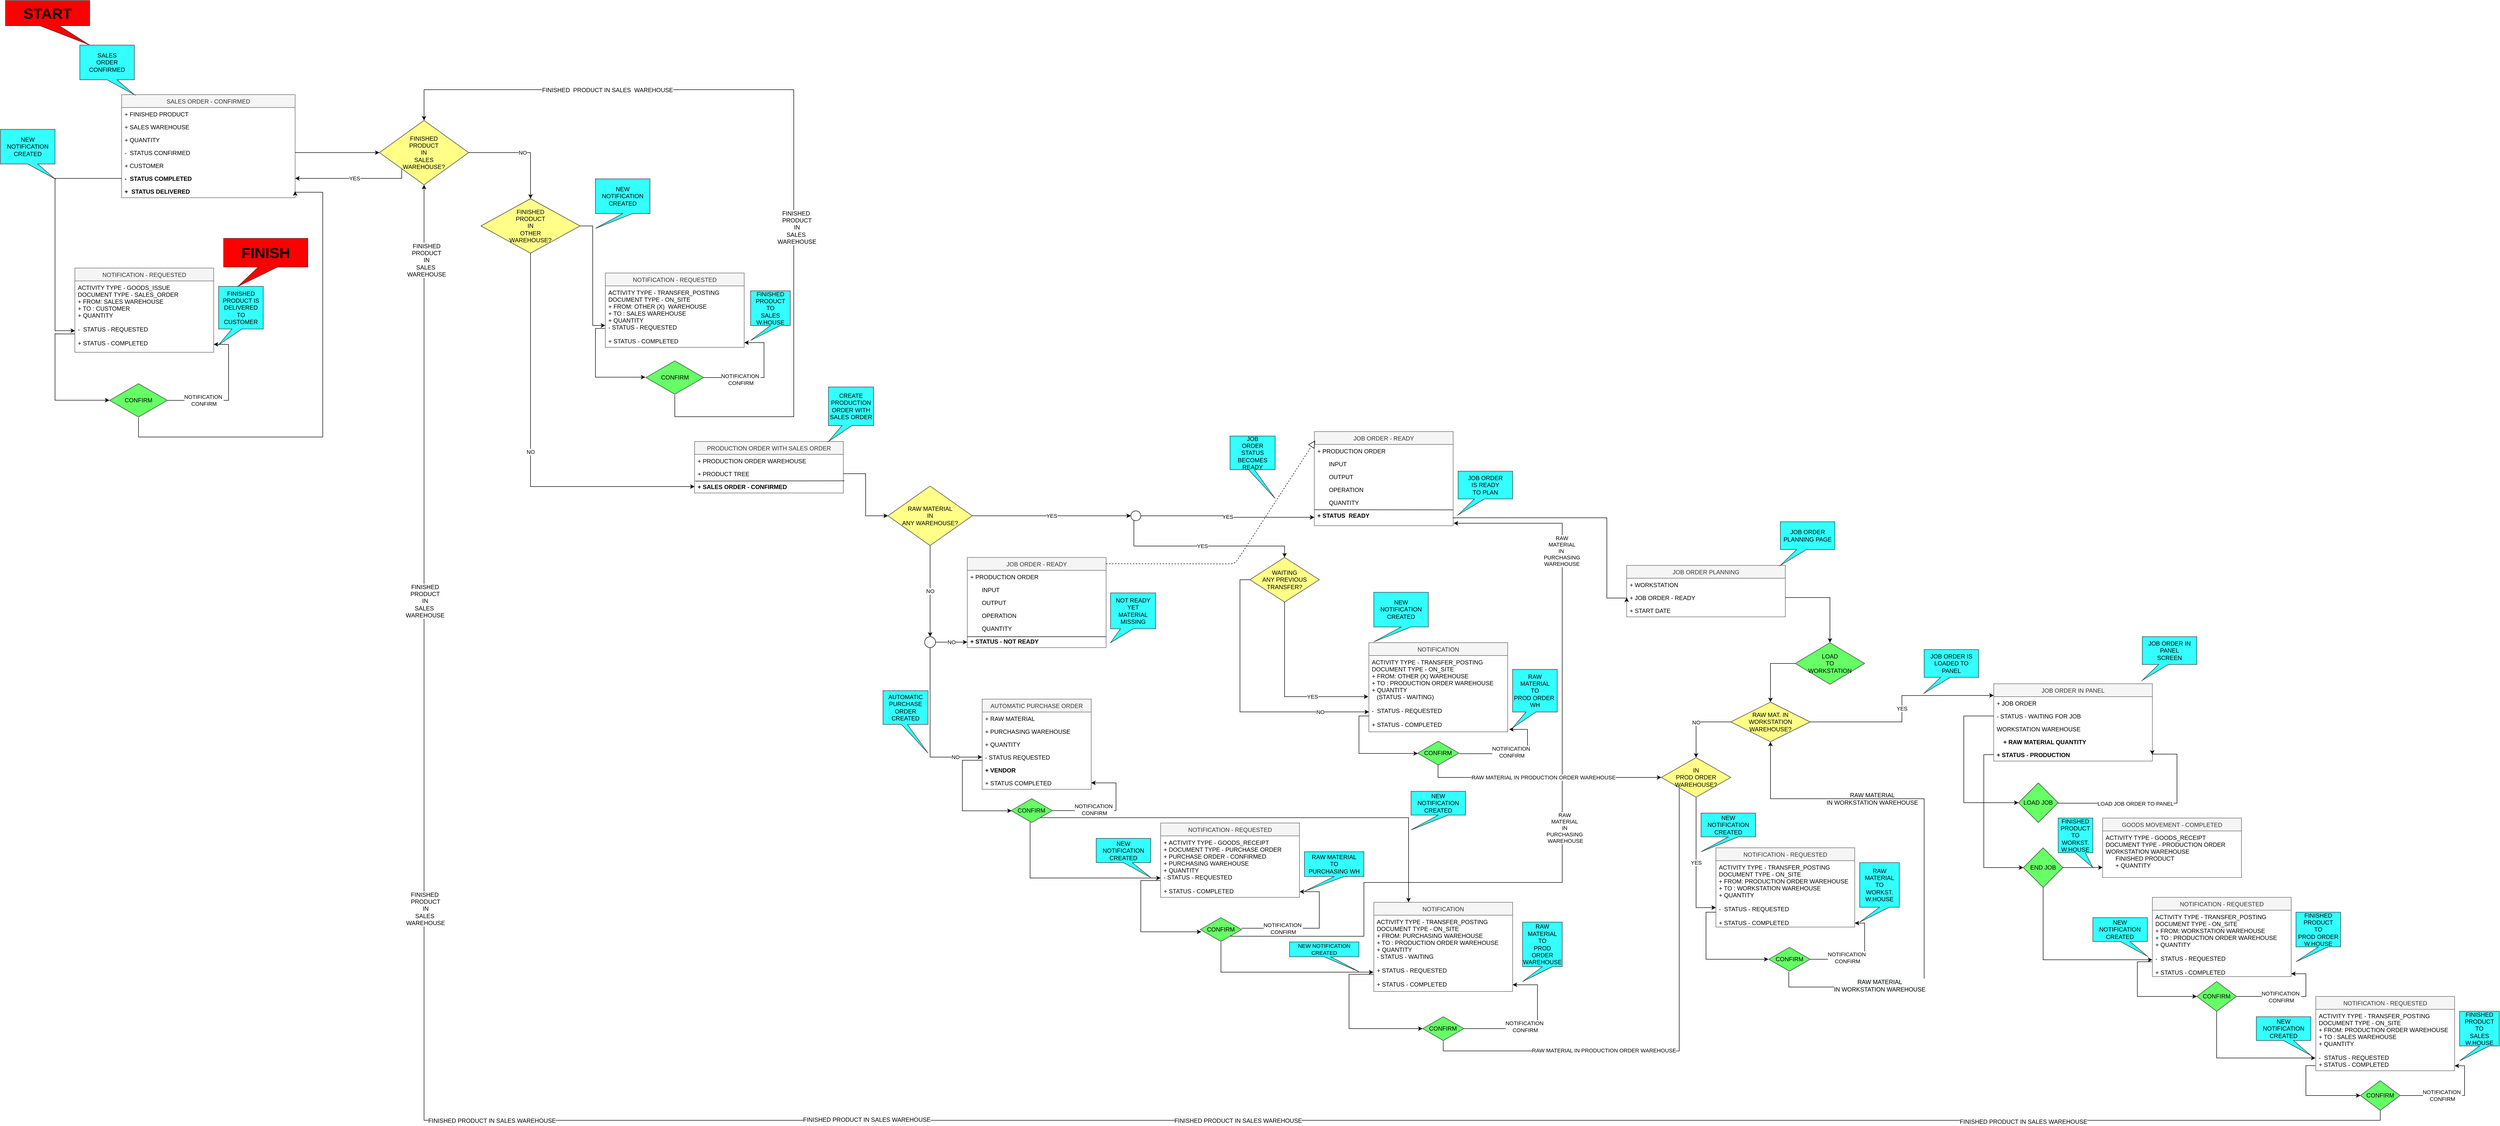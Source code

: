 <mxfile version="12.9.11" type="google"><diagram id="T-AmEtuCyoD9qVOE1ze5" name="Page-1"><mxGraphModel dx="7387" dy="3213" grid="1" gridSize="10" guides="1" tooltips="1" connect="1" arrows="1" fold="1" page="1" pageScale="1" pageWidth="827" pageHeight="1169" math="0" shadow="0"><root><mxCell id="0"/><mxCell id="1" parent="0"/><mxCell id="JZYC7BxnlVISuJIW3sGz-1" value="SALES ORDER - CONFIRMED" style="swimlane;fontStyle=0;childLayout=stackLayout;horizontal=1;startSize=26;fillColor=#f5f5f5;horizontalStack=0;resizeParent=1;resizeParentMax=0;resizeLast=0;collapsible=1;marginBottom=0;strokeColor=#666666;fontColor=#333333;" parent="1" vertex="1"><mxGeometry x="514.29" y="410" width="350" height="208" as="geometry"/></mxCell><mxCell id="JZYC7BxnlVISuJIW3sGz-2" value="+ FINISHED PRODUCT" style="text;strokeColor=none;fillColor=none;align=left;verticalAlign=top;spacingLeft=4;spacingRight=4;overflow=hidden;rotatable=0;points=[[0,0.5],[1,0.5]];portConstraint=eastwest;" parent="JZYC7BxnlVISuJIW3sGz-1" vertex="1"><mxGeometry y="26" width="350" height="26" as="geometry"/></mxCell><mxCell id="JZYC7BxnlVISuJIW3sGz-3" value="+ SALES WAREHOUSE" style="text;strokeColor=none;fillColor=none;align=left;verticalAlign=top;spacingLeft=4;spacingRight=4;overflow=hidden;rotatable=0;points=[[0,0.5],[1,0.5]];portConstraint=eastwest;" parent="JZYC7BxnlVISuJIW3sGz-1" vertex="1"><mxGeometry y="52" width="350" height="26" as="geometry"/></mxCell><mxCell id="JZYC7BxnlVISuJIW3sGz-4" value="+ QUANTITY" style="text;strokeColor=none;fillColor=none;align=left;verticalAlign=top;spacingLeft=4;spacingRight=4;overflow=hidden;rotatable=0;points=[[0,0.5],[1,0.5]];portConstraint=eastwest;" parent="JZYC7BxnlVISuJIW3sGz-1" vertex="1"><mxGeometry y="78" width="350" height="26" as="geometry"/></mxCell><mxCell id="JZYC7BxnlVISuJIW3sGz-5" value="-  STATUS CONFIRMED" style="text;strokeColor=none;fillColor=none;align=left;verticalAlign=top;spacingLeft=4;spacingRight=4;overflow=hidden;rotatable=0;points=[[0,0.5],[1,0.5]];portConstraint=eastwest;fontStyle=0" parent="JZYC7BxnlVISuJIW3sGz-1" vertex="1"><mxGeometry y="104" width="350" height="26" as="geometry"/></mxCell><mxCell id="JZYC7BxnlVISuJIW3sGz-6" value="+ CUSTOMER" style="text;strokeColor=none;fillColor=none;align=left;verticalAlign=top;spacingLeft=4;spacingRight=4;overflow=hidden;rotatable=0;points=[[0,0.5],[1,0.5]];portConstraint=eastwest;fontStyle=0" parent="JZYC7BxnlVISuJIW3sGz-1" vertex="1"><mxGeometry y="130" width="350" height="26" as="geometry"/></mxCell><mxCell id="JZYC7BxnlVISuJIW3sGz-7" value="-  STATUS COMPLETED" style="text;strokeColor=none;fillColor=none;align=left;verticalAlign=top;spacingLeft=4;spacingRight=4;overflow=hidden;rotatable=0;points=[[0,0.5],[1,0.5]];portConstraint=eastwest;fontStyle=1" parent="JZYC7BxnlVISuJIW3sGz-1" vertex="1"><mxGeometry y="156" width="350" height="26" as="geometry"/></mxCell><mxCell id="JZYC7BxnlVISuJIW3sGz-8" value="+  STATUS DELIVERED" style="text;strokeColor=none;fillColor=none;align=left;verticalAlign=top;spacingLeft=4;spacingRight=4;overflow=hidden;rotatable=0;points=[[0,0.5],[1,0.5]];portConstraint=eastwest;fontStyle=1" parent="JZYC7BxnlVISuJIW3sGz-1" vertex="1"><mxGeometry y="182" width="350" height="26" as="geometry"/></mxCell><mxCell id="JZYC7BxnlVISuJIW3sGz-9" value="PRODUCTION ORDER WITH SALES ORDER" style="swimlane;fontStyle=0;childLayout=stackLayout;horizontal=1;startSize=26;fillColor=#f5f5f5;horizontalStack=0;resizeParent=1;resizeParentMax=0;resizeLast=0;collapsible=1;marginBottom=0;strokeColor=#666666;fontColor=#333333;" parent="1" vertex="1"><mxGeometry x="1670" y="1110" width="300" height="104" as="geometry"><mxRectangle x="520" y="-360" width="160" height="26" as="alternateBounds"/></mxGeometry></mxCell><mxCell id="JZYC7BxnlVISuJIW3sGz-10" value="+ PRODUCTION ORDER WAREHOUSE" style="text;strokeColor=none;fillColor=none;align=left;verticalAlign=top;spacingLeft=4;spacingRight=4;overflow=hidden;rotatable=0;points=[[0,0.5],[1,0.5]];portConstraint=eastwest;" parent="JZYC7BxnlVISuJIW3sGz-9" vertex="1"><mxGeometry y="26" width="300" height="26" as="geometry"/></mxCell><mxCell id="JZYC7BxnlVISuJIW3sGz-11" value="+ PRODUCT TREE" style="text;strokeColor=none;fillColor=none;align=left;verticalAlign=top;spacingLeft=4;spacingRight=4;overflow=hidden;rotatable=0;points=[[0,0.5],[1,0.5]];portConstraint=eastwest;" parent="JZYC7BxnlVISuJIW3sGz-9" vertex="1"><mxGeometry y="52" width="300" height="26" as="geometry"/></mxCell><mxCell id="JZYC7BxnlVISuJIW3sGz-12" value="" style="endArrow=none;html=1;fontSize=11;fontColor=#000000;exitX=0.004;exitY=0.075;exitDx=0;exitDy=0;exitPerimeter=0;entryX=1.007;entryY=0.053;entryDx=0;entryDy=0;entryPerimeter=0;" parent="JZYC7BxnlVISuJIW3sGz-9" source="JZYC7BxnlVISuJIW3sGz-13" target="JZYC7BxnlVISuJIW3sGz-13" edge="1"><mxGeometry width="50" height="50" relative="1" as="geometry"><mxPoint y="120" as="sourcePoint"/><mxPoint x="90" y="120" as="targetPoint"/></mxGeometry></mxCell><mxCell id="JZYC7BxnlVISuJIW3sGz-13" value="+ SALES ORDER - CONFIRMED" style="text;strokeColor=none;fillColor=none;align=left;verticalAlign=top;spacingLeft=4;spacingRight=4;overflow=hidden;rotatable=0;points=[[0,0.5],[1,0.5]];portConstraint=eastwest;fontStyle=1" parent="JZYC7BxnlVISuJIW3sGz-9" vertex="1"><mxGeometry y="78" width="300" height="26" as="geometry"/></mxCell><mxCell id="JZYC7BxnlVISuJIW3sGz-14" value="JOB ORDER - READY" style="swimlane;fontStyle=0;childLayout=stackLayout;horizontal=1;startSize=26;fillColor=#f5f5f5;horizontalStack=0;resizeParent=1;resizeParentMax=0;resizeLast=0;collapsible=1;marginBottom=0;strokeColor=#666666;fontColor=#333333;" parent="1" vertex="1"><mxGeometry x="2920" y="1090" width="280" height="190" as="geometry"/></mxCell><mxCell id="JZYC7BxnlVISuJIW3sGz-15" value="+ PRODUCTION ORDER" style="text;strokeColor=none;fillColor=none;align=left;verticalAlign=top;spacingLeft=4;spacingRight=4;overflow=hidden;rotatable=0;points=[[0,0.5],[1,0.5]];portConstraint=eastwest;" parent="JZYC7BxnlVISuJIW3sGz-14" vertex="1"><mxGeometry y="26" width="280" height="26" as="geometry"/></mxCell><mxCell id="JZYC7BxnlVISuJIW3sGz-16" value="       INPUT" style="text;strokeColor=none;fillColor=none;align=left;verticalAlign=top;spacingLeft=4;spacingRight=4;overflow=hidden;rotatable=0;points=[[0,0.5],[1,0.5]];portConstraint=eastwest;" parent="JZYC7BxnlVISuJIW3sGz-14" vertex="1"><mxGeometry y="52" width="280" height="26" as="geometry"/></mxCell><mxCell id="JZYC7BxnlVISuJIW3sGz-17" value="       OUTPUT" style="text;strokeColor=none;fillColor=none;align=left;verticalAlign=top;spacingLeft=4;spacingRight=4;overflow=hidden;rotatable=0;points=[[0,0.5],[1,0.5]];portConstraint=eastwest;" parent="JZYC7BxnlVISuJIW3sGz-14" vertex="1"><mxGeometry y="78" width="280" height="26" as="geometry"/></mxCell><mxCell id="JZYC7BxnlVISuJIW3sGz-18" value="       OPERATION" style="text;strokeColor=none;fillColor=none;align=left;verticalAlign=top;spacingLeft=4;spacingRight=4;overflow=hidden;rotatable=0;points=[[0,0.5],[1,0.5]];portConstraint=eastwest;" parent="JZYC7BxnlVISuJIW3sGz-14" vertex="1"><mxGeometry y="104" width="280" height="26" as="geometry"/></mxCell><mxCell id="JZYC7BxnlVISuJIW3sGz-19" value="       QUANTITY" style="text;strokeColor=none;fillColor=none;align=left;verticalAlign=top;spacingLeft=4;spacingRight=4;overflow=hidden;rotatable=0;points=[[0,0.5],[1,0.5]];portConstraint=eastwest;" parent="JZYC7BxnlVISuJIW3sGz-14" vertex="1"><mxGeometry y="130" width="280" height="26" as="geometry"/></mxCell><mxCell id="JZYC7BxnlVISuJIW3sGz-20" value="" style="endArrow=none;html=1;fontSize=11;fontColor=#000000;exitX=0.001;exitY=0.052;exitDx=0;exitDy=0;exitPerimeter=0;entryX=0.999;entryY=0.058;entryDx=0;entryDy=0;entryPerimeter=0;" parent="JZYC7BxnlVISuJIW3sGz-14" source="JZYC7BxnlVISuJIW3sGz-21" target="JZYC7BxnlVISuJIW3sGz-21" edge="1"><mxGeometry width="50" height="50" relative="1" as="geometry"><mxPoint y="202" as="sourcePoint"/><mxPoint x="281" y="157" as="targetPoint"/></mxGeometry></mxCell><mxCell id="JZYC7BxnlVISuJIW3sGz-21" value="+ STATUS  READY" style="text;strokeColor=none;fillColor=none;align=left;verticalAlign=top;spacingLeft=4;spacingRight=4;overflow=hidden;rotatable=0;points=[[0,0.5],[1,0.5]];portConstraint=eastwest;fontStyle=1" parent="JZYC7BxnlVISuJIW3sGz-14" vertex="1"><mxGeometry y="156" width="280" height="34" as="geometry"/></mxCell><mxCell id="JZYC7BxnlVISuJIW3sGz-22" value="AUTOMATIC PURCHASE ORDER" style="swimlane;fontStyle=0;childLayout=stackLayout;horizontal=1;startSize=26;fillColor=#f5f5f5;horizontalStack=0;resizeParent=1;resizeParentMax=0;resizeLast=0;collapsible=1;marginBottom=0;strokeColor=#666666;fontColor=#333333;" parent="1" vertex="1"><mxGeometry x="2250" y="1630" width="220" height="182" as="geometry"/></mxCell><mxCell id="JZYC7BxnlVISuJIW3sGz-23" value="+ RAW MATERIAL" style="text;strokeColor=none;fillColor=none;align=left;verticalAlign=top;spacingLeft=4;spacingRight=4;overflow=hidden;rotatable=0;points=[[0,0.5],[1,0.5]];portConstraint=eastwest;" parent="JZYC7BxnlVISuJIW3sGz-22" vertex="1"><mxGeometry y="26" width="220" height="26" as="geometry"/></mxCell><mxCell id="JZYC7BxnlVISuJIW3sGz-24" value="+ PURCHASING WAREHOUSE" style="text;strokeColor=none;fillColor=none;align=left;verticalAlign=top;spacingLeft=4;spacingRight=4;overflow=hidden;rotatable=0;points=[[0,0.5],[1,0.5]];portConstraint=eastwest;" parent="JZYC7BxnlVISuJIW3sGz-22" vertex="1"><mxGeometry y="52" width="220" height="26" as="geometry"/></mxCell><mxCell id="JZYC7BxnlVISuJIW3sGz-25" value="+ QUANTITY" style="text;strokeColor=none;fillColor=none;align=left;verticalAlign=top;spacingLeft=4;spacingRight=4;overflow=hidden;rotatable=0;points=[[0,0.5],[1,0.5]];portConstraint=eastwest;" parent="JZYC7BxnlVISuJIW3sGz-22" vertex="1"><mxGeometry y="78" width="220" height="26" as="geometry"/></mxCell><mxCell id="JZYC7BxnlVISuJIW3sGz-26" value="- STATUS REQUESTED" style="text;strokeColor=none;fillColor=none;align=left;verticalAlign=top;spacingLeft=4;spacingRight=4;overflow=hidden;rotatable=0;points=[[0,0.5],[1,0.5]];portConstraint=eastwest;" parent="JZYC7BxnlVISuJIW3sGz-22" vertex="1"><mxGeometry y="104" width="220" height="26" as="geometry"/></mxCell><mxCell id="JZYC7BxnlVISuJIW3sGz-27" value="+ VENDOR" style="text;strokeColor=none;fillColor=none;align=left;verticalAlign=top;spacingLeft=4;spacingRight=4;overflow=hidden;rotatable=0;points=[[0,0.5],[1,0.5]];portConstraint=eastwest;fontStyle=1" parent="JZYC7BxnlVISuJIW3sGz-22" vertex="1"><mxGeometry y="130" width="220" height="26" as="geometry"/></mxCell><mxCell id="JZYC7BxnlVISuJIW3sGz-28" value="+ STATUS COMPLETED" style="text;strokeColor=none;fillColor=none;align=left;verticalAlign=top;spacingLeft=4;spacingRight=4;overflow=hidden;rotatable=0;points=[[0,0.5],[1,0.5]];portConstraint=eastwest;fontStyle=0" parent="JZYC7BxnlVISuJIW3sGz-22" vertex="1"><mxGeometry y="156" width="220" height="26" as="geometry"/></mxCell><mxCell id="JZYC7BxnlVISuJIW3sGz-29" style="edgeStyle=orthogonalEdgeStyle;rounded=0;orthogonalLoop=1;jettySize=auto;html=1;entryX=0.5;entryY=0;entryDx=0;entryDy=0;strokeColor=#000000;fontColor=#000000;" parent="1" source="JZYC7BxnlVISuJIW3sGz-32" target="JZYC7BxnlVISuJIW3sGz-92" edge="1"><mxGeometry relative="1" as="geometry"/></mxCell><mxCell id="JZYC7BxnlVISuJIW3sGz-30" value="JOB ORDER PLANNING" style="swimlane;fontStyle=0;childLayout=stackLayout;horizontal=1;startSize=26;fillColor=#f5f5f5;horizontalStack=0;resizeParent=1;resizeParentMax=0;resizeLast=0;collapsible=1;marginBottom=0;strokeColor=#666666;fontColor=#333333;" parent="1" vertex="1"><mxGeometry x="3550" y="1360" width="320" height="104" as="geometry"/></mxCell><mxCell id="JZYC7BxnlVISuJIW3sGz-31" value="+ WORKSTATION" style="text;strokeColor=none;fillColor=none;align=left;verticalAlign=top;spacingLeft=4;spacingRight=4;overflow=hidden;rotatable=0;points=[[0,0.5],[1,0.5]];portConstraint=eastwest;" parent="JZYC7BxnlVISuJIW3sGz-30" vertex="1"><mxGeometry y="26" width="320" height="26" as="geometry"/></mxCell><mxCell id="JZYC7BxnlVISuJIW3sGz-32" value="+ JOB ORDER - READY" style="text;strokeColor=none;fillColor=none;align=left;verticalAlign=top;spacingLeft=4;spacingRight=4;overflow=hidden;rotatable=0;points=[[0,0.5],[1,0.5]];portConstraint=eastwest;" parent="JZYC7BxnlVISuJIW3sGz-30" vertex="1"><mxGeometry y="52" width="320" height="26" as="geometry"/></mxCell><mxCell id="JZYC7BxnlVISuJIW3sGz-33" value="+ START DATE" style="text;strokeColor=none;fillColor=none;align=left;verticalAlign=top;spacingLeft=4;spacingRight=4;overflow=hidden;rotatable=0;points=[[0,0.5],[1,0.5]];portConstraint=eastwest;" parent="JZYC7BxnlVISuJIW3sGz-30" vertex="1"><mxGeometry y="78" width="320" height="26" as="geometry"/></mxCell><mxCell id="JZYC7BxnlVISuJIW3sGz-34" value="YES" style="edgeStyle=orthogonalEdgeStyle;rounded=0;orthogonalLoop=1;jettySize=auto;html=1;exitX=0;exitY=1;exitDx=0;exitDy=0;entryX=1;entryY=0.5;entryDx=0;entryDy=0;strokeColor=#000000;fontColor=#000000;" parent="1" source="JZYC7BxnlVISuJIW3sGz-36" target="JZYC7BxnlVISuJIW3sGz-7" edge="1"><mxGeometry x="-0.022" relative="1" as="geometry"><Array as="points"><mxPoint x="1080" y="579"/></Array><mxPoint as="offset"/></mxGeometry></mxCell><mxCell id="JZYC7BxnlVISuJIW3sGz-35" value="NO" style="edgeStyle=orthogonalEdgeStyle;rounded=0;orthogonalLoop=1;jettySize=auto;html=1;strokeColor=#000000;fontColor=#000000;" parent="1" source="JZYC7BxnlVISuJIW3sGz-36" target="JZYC7BxnlVISuJIW3sGz-39" edge="1"><mxGeometry relative="1" as="geometry"/></mxCell><mxCell id="JZYC7BxnlVISuJIW3sGz-36" value="FINISHED&lt;br&gt;PRODUCT&lt;br&gt;IN&lt;br&gt;SALES&lt;br&gt;WAREHOUSE?" style="rhombus;whiteSpace=wrap;html=1;fillColor=#ffff88;strokeColor=#36393d;" parent="1" vertex="1"><mxGeometry x="1034.29" y="462" width="180" height="130" as="geometry"/></mxCell><mxCell id="JZYC7BxnlVISuJIW3sGz-37" value="NO" style="edgeStyle=orthogonalEdgeStyle;rounded=0;orthogonalLoop=1;jettySize=auto;html=1;exitX=0.5;exitY=1;exitDx=0;exitDy=0;entryX=0;entryY=0.5;entryDx=0;entryDy=0;strokeColor=#000000;fontColor=#000000;" parent="1" source="JZYC7BxnlVISuJIW3sGz-39" target="JZYC7BxnlVISuJIW3sGz-13" edge="1"><mxGeometry relative="1" as="geometry"/></mxCell><mxCell id="JZYC7BxnlVISuJIW3sGz-38" style="edgeStyle=orthogonalEdgeStyle;rounded=0;orthogonalLoop=1;jettySize=auto;html=1;exitX=1;exitY=0.5;exitDx=0;exitDy=0;entryX=-0.001;entryY=0.644;entryDx=0;entryDy=0;entryPerimeter=0;strokeColor=#000000;fontColor=#000000;" parent="1" source="JZYC7BxnlVISuJIW3sGz-39" target="JZYC7BxnlVISuJIW3sGz-161" edge="1"><mxGeometry relative="1" as="geometry"/></mxCell><mxCell id="JZYC7BxnlVISuJIW3sGz-39" value="FINISHED&lt;br&gt;PRODUCT&lt;br&gt;IN&lt;br&gt;OTHER&lt;br&gt;WAREHOUSE?" style="rhombus;whiteSpace=wrap;html=1;fillColor=#ffff88;strokeColor=#36393d;" parent="1" vertex="1"><mxGeometry x="1239" y="620" width="200" height="110" as="geometry"/></mxCell><mxCell id="JZYC7BxnlVISuJIW3sGz-40" value="NO" style="edgeStyle=elbowEdgeStyle;rounded=0;orthogonalLoop=1;jettySize=auto;elbow=vertical;html=1;strokeColor=#000000;fontColor=#000000;exitX=0.5;exitY=1;exitDx=0;exitDy=0;entryX=0;entryY=0.5;entryDx=0;entryDy=0;" parent="1" source="JZYC7BxnlVISuJIW3sGz-173" target="JZYC7BxnlVISuJIW3sGz-26" edge="1"><mxGeometry x="0.666" relative="1" as="geometry"><mxPoint x="2100" y="1480" as="sourcePoint"/><mxPoint x="2250" y="1720" as="targetPoint"/><Array as="points"><mxPoint x="2200" y="1747"/><mxPoint x="2160" y="1669"/><mxPoint x="2210" y="1580"/></Array><mxPoint as="offset"/></mxGeometry></mxCell><mxCell id="JZYC7BxnlVISuJIW3sGz-41" value="YES" style="edgeStyle=orthogonalEdgeStyle;rounded=0;orthogonalLoop=1;jettySize=auto;html=1;exitX=1;exitY=0.5;exitDx=0;exitDy=0;entryX=0;entryY=0.5;entryDx=0;entryDy=0;strokeColor=#000000;fontColor=#000000;" parent="1" source="JZYC7BxnlVISuJIW3sGz-43" target="JZYC7BxnlVISuJIW3sGz-115" edge="1"><mxGeometry relative="1" as="geometry"/></mxCell><mxCell id="JZYC7BxnlVISuJIW3sGz-42" value="NO" style="edgeStyle=orthogonalEdgeStyle;rounded=0;orthogonalLoop=1;jettySize=auto;html=1;exitX=0.5;exitY=1;exitDx=0;exitDy=0;strokeColor=#000000;fontColor=#000000;" parent="1" source="JZYC7BxnlVISuJIW3sGz-43" target="JZYC7BxnlVISuJIW3sGz-173" edge="1"><mxGeometry relative="1" as="geometry"/></mxCell><mxCell id="JZYC7BxnlVISuJIW3sGz-43" value="RAW MATERIAL&lt;br&gt;IN&lt;br&gt;ANY WAREHOUSE?" style="rhombus;whiteSpace=wrap;html=1;fillColor=#ffff88;strokeColor=#36393d;" parent="1" vertex="1"><mxGeometry x="2060" y="1200" width="170" height="120" as="geometry"/></mxCell><mxCell id="JZYC7BxnlVISuJIW3sGz-44" style="edgeStyle=orthogonalEdgeStyle;rounded=0;orthogonalLoop=1;jettySize=auto;html=1;entryX=0;entryY=0.5;entryDx=0;entryDy=0;strokeColor=#000000;fontColor=#000000;exitX=1;exitY=0.5;exitDx=0;exitDy=0;" parent="1" source="JZYC7BxnlVISuJIW3sGz-11" target="JZYC7BxnlVISuJIW3sGz-43" edge="1"><mxGeometry relative="1" as="geometry"/></mxCell><mxCell id="JZYC7BxnlVISuJIW3sGz-45" value="NO" style="edgeStyle=orthogonalEdgeStyle;rounded=0;orthogonalLoop=1;jettySize=auto;html=1;entryX=0.5;entryY=0;entryDx=0;entryDy=0;strokeColor=#000000;fontColor=#000000;exitX=0;exitY=0.5;exitDx=0;exitDy=0;" parent="1" source="JZYC7BxnlVISuJIW3sGz-47" target="JZYC7BxnlVISuJIW3sGz-110" edge="1"><mxGeometry relative="1" as="geometry"><mxPoint x="3956.67" y="1771.333" as="targetPoint"/></mxGeometry></mxCell><mxCell id="JZYC7BxnlVISuJIW3sGz-46" value="YES" style="edgeStyle=orthogonalEdgeStyle;rounded=0;orthogonalLoop=1;jettySize=auto;html=1;entryX=0;entryY=-0.09;entryDx=0;entryDy=0;entryPerimeter=0;strokeColor=#000000;fontColor=#000000;" parent="1" source="JZYC7BxnlVISuJIW3sGz-47" target="JZYC7BxnlVISuJIW3sGz-94" edge="1"><mxGeometry relative="1" as="geometry"/></mxCell><mxCell id="JZYC7BxnlVISuJIW3sGz-47" value="RAW MAT. IN&lt;br&gt;WORKSTATION&lt;br&gt;WAREHOUSE?" style="rhombus;whiteSpace=wrap;html=1;fillColor=#ffff88;strokeColor=#36393d;" parent="1" vertex="1"><mxGeometry x="3760" y="1636" width="160" height="80" as="geometry"/></mxCell><mxCell id="JZYC7BxnlVISuJIW3sGz-48" value="JOB ORDER - READY" style="swimlane;fontStyle=0;childLayout=stackLayout;horizontal=1;startSize=26;fillColor=#f5f5f5;horizontalStack=0;resizeParent=1;resizeParentMax=0;resizeLast=0;collapsible=1;marginBottom=0;strokeColor=#666666;fontColor=#333333;" parent="1" vertex="1"><mxGeometry x="2220" y="1344" width="280" height="182" as="geometry"/></mxCell><mxCell id="JZYC7BxnlVISuJIW3sGz-49" value="+ PRODUCTION ORDER" style="text;strokeColor=none;fillColor=none;align=left;verticalAlign=top;spacingLeft=4;spacingRight=4;overflow=hidden;rotatable=0;points=[[0,0.5],[1,0.5]];portConstraint=eastwest;" parent="JZYC7BxnlVISuJIW3sGz-48" vertex="1"><mxGeometry y="26" width="280" height="26" as="geometry"/></mxCell><mxCell id="JZYC7BxnlVISuJIW3sGz-50" value="       INPUT" style="text;strokeColor=none;fillColor=none;align=left;verticalAlign=top;spacingLeft=4;spacingRight=4;overflow=hidden;rotatable=0;points=[[0,0.5],[1,0.5]];portConstraint=eastwest;" parent="JZYC7BxnlVISuJIW3sGz-48" vertex="1"><mxGeometry y="52" width="280" height="26" as="geometry"/></mxCell><mxCell id="JZYC7BxnlVISuJIW3sGz-51" value="       OUTPUT" style="text;strokeColor=none;fillColor=none;align=left;verticalAlign=top;spacingLeft=4;spacingRight=4;overflow=hidden;rotatable=0;points=[[0,0.5],[1,0.5]];portConstraint=eastwest;" parent="JZYC7BxnlVISuJIW3sGz-48" vertex="1"><mxGeometry y="78" width="280" height="26" as="geometry"/></mxCell><mxCell id="JZYC7BxnlVISuJIW3sGz-52" value="       OPERATION" style="text;strokeColor=none;fillColor=none;align=left;verticalAlign=top;spacingLeft=4;spacingRight=4;overflow=hidden;rotatable=0;points=[[0,0.5],[1,0.5]];portConstraint=eastwest;" parent="JZYC7BxnlVISuJIW3sGz-48" vertex="1"><mxGeometry y="104" width="280" height="26" as="geometry"/></mxCell><mxCell id="JZYC7BxnlVISuJIW3sGz-53" value="       QUANTITY" style="text;strokeColor=none;fillColor=none;align=left;verticalAlign=top;spacingLeft=4;spacingRight=4;overflow=hidden;rotatable=0;points=[[0,0.5],[1,0.5]];portConstraint=eastwest;" parent="JZYC7BxnlVISuJIW3sGz-48" vertex="1"><mxGeometry y="130" width="280" height="26" as="geometry"/></mxCell><mxCell id="JZYC7BxnlVISuJIW3sGz-54" value="+ STATUS - NOT READY" style="text;strokeColor=none;fillColor=none;align=left;verticalAlign=top;spacingLeft=4;spacingRight=4;overflow=hidden;rotatable=0;points=[[0,0.5],[1,0.5]];portConstraint=eastwest;fontStyle=1" parent="JZYC7BxnlVISuJIW3sGz-48" vertex="1"><mxGeometry y="156" width="280" height="26" as="geometry"/></mxCell><mxCell id="JZYC7BxnlVISuJIW3sGz-55" value="" style="endArrow=none;html=1;strokeColor=#000000;fontColor=#000000;" parent="JZYC7BxnlVISuJIW3sGz-48" edge="1"><mxGeometry width="50" height="50" relative="1" as="geometry"><mxPoint y="160" as="sourcePoint"/><mxPoint x="280" y="160" as="targetPoint"/></mxGeometry></mxCell><mxCell id="JZYC7BxnlVISuJIW3sGz-56" style="edgeStyle=orthogonalEdgeStyle;rounded=0;orthogonalLoop=1;jettySize=auto;html=1;entryX=1.001;entryY=0.923;entryDx=0;entryDy=0;entryPerimeter=0;strokeColor=#000000;fontColor=#000000;" parent="1" source="JZYC7BxnlVISuJIW3sGz-61" target="JZYC7BxnlVISuJIW3sGz-161" edge="1"><mxGeometry relative="1" as="geometry"><Array as="points"><mxPoint x="1810" y="981"/><mxPoint x="1810" y="911"/></Array></mxGeometry></mxCell><mxCell id="JZYC7BxnlVISuJIW3sGz-57" value="NOTIFICATION&amp;nbsp;&lt;br&gt;CONFIRM" style="text;html=1;align=center;verticalAlign=middle;resizable=0;points=[];;labelBackgroundColor=#ffffff;fontSize=11;fontColor=#000000;" parent="JZYC7BxnlVISuJIW3sGz-56" vertex="1" connectable="0"><mxGeometry x="-0.357" y="-4" relative="1" as="geometry"><mxPoint as="offset"/></mxGeometry></mxCell><mxCell id="JZYC7BxnlVISuJIW3sGz-58" style="edgeStyle=orthogonalEdgeStyle;rounded=0;orthogonalLoop=1;jettySize=auto;html=1;entryX=0.5;entryY=0;entryDx=0;entryDy=0;strokeColor=#000000;fontColor=#000000;" parent="1" source="JZYC7BxnlVISuJIW3sGz-61" target="JZYC7BxnlVISuJIW3sGz-36" edge="1"><mxGeometry relative="1" as="geometry"><Array as="points"><mxPoint x="1630" y="1060"/><mxPoint x="1870" y="1060"/><mxPoint x="1870" y="400"/><mxPoint x="1124" y="400"/></Array></mxGeometry></mxCell><mxCell id="JZYC7BxnlVISuJIW3sGz-59" value="FINISHED&amp;nbsp; PRODUCT IN SALES&amp;nbsp; WAREHOUSE" style="text;html=1;align=center;verticalAlign=middle;resizable=0;points=[];;labelBackgroundColor=#ffffff;fontColor=#000000;" parent="JZYC7BxnlVISuJIW3sGz-58" vertex="1" connectable="0"><mxGeometry x="0.611" y="1" relative="1" as="geometry"><mxPoint x="91.06" as="offset"/></mxGeometry></mxCell><mxCell id="JZYC7BxnlVISuJIW3sGz-60" value="&lt;span style=&quot;font-size: 12px&quot;&gt;FINISHED&amp;nbsp; &lt;br&gt;PRODUCT &lt;br&gt;IN &lt;br&gt;SALES&amp;nbsp; &lt;br&gt;WAREHOUSE&lt;/span&gt;" style="text;html=1;align=center;verticalAlign=middle;resizable=0;points=[];;labelBackgroundColor=#ffffff;fontSize=11;fontColor=#000000;" parent="JZYC7BxnlVISuJIW3sGz-58" vertex="1" connectable="0"><mxGeometry x="-0.238" y="-6" relative="1" as="geometry"><mxPoint y="1" as="offset"/></mxGeometry></mxCell><mxCell id="JZYC7BxnlVISuJIW3sGz-61" value="CONFIRM" style="html=1;whiteSpace=wrap;aspect=fixed;shape=isoRectangle;fillColor=#66FF66;strokeColor=#36393d;" parent="1" vertex="1"><mxGeometry x="1571.67" y="946" width="116.67" height="70" as="geometry"/></mxCell><mxCell id="JZYC7BxnlVISuJIW3sGz-62" style="edgeStyle=elbowEdgeStyle;rounded=0;orthogonalLoop=1;jettySize=auto;elbow=vertical;html=1;entryX=1;entryY=0.5;entryDx=0;entryDy=0;strokeColor=#000000;fontColor=#000000;" parent="1" source="JZYC7BxnlVISuJIW3sGz-66" target="JZYC7BxnlVISuJIW3sGz-28" edge="1"><mxGeometry relative="1" as="geometry"><Array as="points"><mxPoint x="2520" y="1820"/><mxPoint x="2450" y="1855"/></Array></mxGeometry></mxCell><mxCell id="JZYC7BxnlVISuJIW3sGz-63" value="NOTIFICATION&amp;nbsp;&lt;br&gt;CONFIRM" style="text;html=1;align=center;verticalAlign=middle;resizable=0;points=[];;labelBackgroundColor=#ffffff;fontSize=11;fontColor=#000000;" parent="JZYC7BxnlVISuJIW3sGz-62" vertex="1" connectable="0"><mxGeometry x="-0.285" y="2" relative="1" as="geometry"><mxPoint as="offset"/></mxGeometry></mxCell><mxCell id="JZYC7BxnlVISuJIW3sGz-64" style="edgeStyle=elbowEdgeStyle;rounded=0;orthogonalLoop=1;jettySize=auto;elbow=vertical;html=1;strokeColor=#000000;fontColor=#000000;exitX=0.46;exitY=0.953;exitDx=0;exitDy=0;exitPerimeter=0;entryX=0;entryY=0.687;entryDx=0;entryDy=0;entryPerimeter=0;" parent="1" source="JZYC7BxnlVISuJIW3sGz-66" target="JZYC7BxnlVISuJIW3sGz-69" edge="1"><mxGeometry relative="1" as="geometry"><mxPoint x="2350" y="1890" as="sourcePoint"/><mxPoint x="2610" y="1994" as="targetPoint"/><Array as="points"><mxPoint x="2590" y="1991"/><mxPoint x="2600" y="1994"/><mxPoint x="2560" y="1990"/><mxPoint x="2480" y="1980"/><mxPoint x="2580" y="1896"/><mxPoint x="2580" y="1896"/><mxPoint x="2510" y="1900"/><mxPoint x="2680" y="1855"/><mxPoint x="2680" y="1855"/><mxPoint x="2730" y="1878"/><mxPoint x="2600" y="1870"/><mxPoint x="2670" y="1900"/><mxPoint x="2640" y="1890"/><mxPoint x="2530" y="1910"/><mxPoint x="2620" y="1890"/><mxPoint x="2620" y="1890"/><mxPoint x="2640" y="1870"/><mxPoint x="2630" y="1878"/><mxPoint x="2400" y="1920"/><mxPoint x="2590" y="1860"/><mxPoint x="2460" y="1930"/><mxPoint x="2546" y="1847"/></Array></mxGeometry></mxCell><mxCell id="JZYC7BxnlVISuJIW3sGz-65" style="edgeStyle=orthogonalEdgeStyle;rounded=0;orthogonalLoop=1;jettySize=auto;elbow=vertical;html=1;strokeColor=#000000;fontColor=#000000;exitX=0.71;exitY=0.785;exitDx=0;exitDy=0;exitPerimeter=0;" parent="1" source="JZYC7BxnlVISuJIW3sGz-66" target="JZYC7BxnlVISuJIW3sGz-79" edge="1"><mxGeometry relative="1" as="geometry"><Array as="points"><mxPoint x="3110" y="1869"/></Array></mxGeometry></mxCell><mxCell id="JZYC7BxnlVISuJIW3sGz-66" value="CONFIRM" style="html=1;whiteSpace=wrap;aspect=fixed;shape=isoRectangle;fillColor=#66FF66;strokeColor=#36393d;" parent="1" vertex="1"><mxGeometry x="2308.34" y="1830" width="83.33" height="50" as="geometry"/></mxCell><mxCell id="JZYC7BxnlVISuJIW3sGz-67" style="edgeStyle=elbowEdgeStyle;rounded=0;orthogonalLoop=1;jettySize=auto;elbow=vertical;html=1;exitX=0.003;exitY=0.747;exitDx=0;exitDy=0;entryX=0.015;entryY=0.507;entryDx=0;entryDy=0;entryPerimeter=0;strokeColor=#000000;fontColor=#000000;exitPerimeter=0;" parent="1" source="JZYC7BxnlVISuJIW3sGz-26" target="JZYC7BxnlVISuJIW3sGz-66" edge="1"><mxGeometry relative="1" as="geometry"><Array as="points"><mxPoint x="2210" y="1780"/></Array></mxGeometry></mxCell><mxCell id="JZYC7BxnlVISuJIW3sGz-68" value="NOTIFICATION - REQUESTED" style="swimlane;fontStyle=0;childLayout=stackLayout;horizontal=1;startSize=26;fillColor=#f5f5f5;horizontalStack=0;resizeParent=1;resizeParentMax=0;resizeLast=0;collapsible=1;marginBottom=0;strokeColor=#666666;fontColor=#333333;" parent="1" vertex="1"><mxGeometry x="2610" y="1880" width="280" height="150" as="geometry"/></mxCell><mxCell id="JZYC7BxnlVISuJIW3sGz-69" value="+ ACTIVITY TYPE - GOODS_RECEIPT&#10;+ DOCUMENT TYPE - PURCHASE ORDER&#10;+ PURCHASE ORDER - CONFIRMED&#10;+ PURCHASING WAREHOUSE&#10;+ QUANTITY&#10;- STATUS - REQUESTED&#10;&#10;+ STATUS - COMPLETED" style="text;strokeColor=none;fillColor=none;align=left;verticalAlign=top;spacingLeft=4;spacingRight=4;overflow=hidden;rotatable=0;points=[[0,0.5],[1,0.5]];portConstraint=eastwest;" parent="JZYC7BxnlVISuJIW3sGz-68" vertex="1"><mxGeometry y="26" width="280" height="124" as="geometry"/></mxCell><mxCell id="JZYC7BxnlVISuJIW3sGz-70" style="edgeStyle=elbowEdgeStyle;rounded=0;orthogonalLoop=1;jettySize=auto;elbow=vertical;html=1;entryX=1.001;entryY=0.908;entryDx=0;entryDy=0;strokeColor=#000000;fontColor=#000000;exitX=0.997;exitY=0.448;exitDx=0;exitDy=0;exitPerimeter=0;entryPerimeter=0;" parent="1" source="JZYC7BxnlVISuJIW3sGz-77" target="JZYC7BxnlVISuJIW3sGz-69" edge="1"><mxGeometry relative="1" as="geometry"><mxPoint x="2890.2" y="2025" as="targetPoint"/><Array as="points"><mxPoint x="2930" y="2050"/><mxPoint x="2890" y="2092"/><mxPoint x="2930" y="2060"/><mxPoint x="2830" y="2095"/></Array></mxGeometry></mxCell><mxCell id="JZYC7BxnlVISuJIW3sGz-71" value="NOTIFICATION&amp;nbsp;&lt;br&gt;CONFIRM" style="text;html=1;align=center;verticalAlign=middle;resizable=0;points=[];;labelBackgroundColor=#ffffff;fontSize=11;fontColor=#000000;" parent="JZYC7BxnlVISuJIW3sGz-70" vertex="1" connectable="0"><mxGeometry x="-0.381" relative="1" as="geometry"><mxPoint as="offset"/></mxGeometry></mxCell><mxCell id="JZYC7BxnlVISuJIW3sGz-72" style="edgeStyle=elbowEdgeStyle;rounded=0;orthogonalLoop=1;jettySize=auto;elbow=vertical;html=1;strokeColor=#000000;fontColor=#000000;entryX=-0.003;entryY=0.745;entryDx=0;entryDy=0;entryPerimeter=0;" parent="1" source="JZYC7BxnlVISuJIW3sGz-77" target="JZYC7BxnlVISuJIW3sGz-80" edge="1"><mxGeometry relative="1" as="geometry"><mxPoint x="3000" y="2200" as="targetPoint"/><Array as="points"><mxPoint x="3030" y="2181"/><mxPoint x="2970" y="2179"/><mxPoint x="3000" y="2200"/><mxPoint x="2920" y="2180"/></Array></mxGeometry></mxCell><mxCell id="JZYC7BxnlVISuJIW3sGz-73" style="edgeStyle=orthogonalEdgeStyle;rounded=0;orthogonalLoop=1;jettySize=auto;elbow=vertical;html=1;strokeColor=#000000;fontColor=#000000;exitX=0.715;exitY=0.771;exitDx=0;exitDy=0;exitPerimeter=0;entryX=1.004;entryY=0.853;entryDx=0;entryDy=0;entryPerimeter=0;" parent="1" source="JZYC7BxnlVISuJIW3sGz-77" target="JZYC7BxnlVISuJIW3sGz-21" edge="1"><mxGeometry relative="1" as="geometry"><Array as="points"><mxPoint x="3020" y="2108"/><mxPoint x="3020" y="2000"/><mxPoint x="3420" y="2000"/><mxPoint x="3420" y="1275"/></Array></mxGeometry></mxCell><mxCell id="JZYC7BxnlVISuJIW3sGz-74" value="&lt;span style=&quot;color: rgba(0 , 0 , 0 , 0) ; font-family: monospace ; font-size: 0px ; background-color: rgb(248 , 249 , 250)&quot;&gt;%3CmxGraphModel%3E%3Croot%3E%3CmxCell%20id%3D%220%22%2F%3E%3CmxCell%20id%3D%221%22%20parent%3D%220%22%2F%3E%3CmxCell%20id%3D%222%22%20value%3D%22NEW%26lt%3Bbr%26gt%3BNOTIFICATION%26lt%3Bbr%26gt%3BCREATED%22%20style%3D%22shape%3Dcallout%3BwhiteSpace%3Dwrap%3Bhtml%3D1%3Bperimeter%3DcalloutPerimeter%3Bposition2%3D0%3BfillColor%3D%2333FFFF%3BstrokeColor%3D%2336393d%3B%22%20vertex%3D%221%22%20parent%3D%221%22%3E%3CmxGeometry%20x%3D%223110%22%20y%3D%22880%22%20width%3D%22110%22%20height%3D%2278%22%20as%3D%22geometry%22%2F%3E%3C%2FmxCell%3E%3C%2Froot%3E%3C%2FmxGraphModel%3E&lt;/span&gt;" style="text;html=1;align=center;verticalAlign=middle;resizable=0;points=[];;labelBackgroundColor=#ffffff;fontSize=11;fontColor=#000000;" parent="JZYC7BxnlVISuJIW3sGz-73" vertex="1" connectable="0"><mxGeometry x="0.548" y="4" relative="1" as="geometry"><mxPoint as="offset"/></mxGeometry></mxCell><mxCell id="JZYC7BxnlVISuJIW3sGz-75" value="RAW &lt;br&gt;MATERIAL &lt;br&gt;IN&amp;nbsp;&lt;br&gt;PURCHASING &lt;br&gt;WAREHOUSE" style="text;html=1;align=center;verticalAlign=middle;resizable=0;points=[];;labelBackgroundColor=#ffffff;fontSize=11;fontColor=#000000;" parent="JZYC7BxnlVISuJIW3sGz-73" vertex="1" connectable="0"><mxGeometry x="0.573" y="1" relative="1" as="geometry"><mxPoint y="-93.59" as="offset"/></mxGeometry></mxCell><mxCell id="JZYC7BxnlVISuJIW3sGz-76" value="RAW&amp;nbsp;&lt;br&gt;MATERIAL&amp;nbsp;&lt;br&gt;IN&amp;nbsp;&lt;br&gt;PURCHASING&amp;nbsp;&lt;br&gt;WAREHOUSE" style="text;html=1;align=center;verticalAlign=middle;resizable=0;points=[];;labelBackgroundColor=#ffffff;fontSize=11;fontColor=#000000;" parent="JZYC7BxnlVISuJIW3sGz-73" vertex="1" connectable="0"><mxGeometry x="-0.037" y="-6" relative="1" as="geometry"><mxPoint y="-59.47" as="offset"/></mxGeometry></mxCell><mxCell id="JZYC7BxnlVISuJIW3sGz-77" value="CONFIRM" style="html=1;whiteSpace=wrap;aspect=fixed;shape=isoRectangle;fillColor=#66FF66;strokeColor=#36393d;" parent="1" vertex="1"><mxGeometry x="2690" y="2070" width="83.33" height="50" as="geometry"/></mxCell><mxCell id="JZYC7BxnlVISuJIW3sGz-78" style="edgeStyle=elbowEdgeStyle;rounded=0;orthogonalLoop=1;jettySize=auto;elbow=vertical;html=1;entryX=0.024;entryY=0.593;entryDx=0;entryDy=0;entryPerimeter=0;strokeColor=#000000;fontColor=#000000;exitX=-0.003;exitY=0.727;exitDx=0;exitDy=0;exitPerimeter=0;" parent="1" source="JZYC7BxnlVISuJIW3sGz-69" target="JZYC7BxnlVISuJIW3sGz-77" edge="1"><mxGeometry relative="1" as="geometry"><Array as="points"><mxPoint x="2570" y="2020"/></Array></mxGeometry></mxCell><mxCell id="JZYC7BxnlVISuJIW3sGz-79" value="NOTIFICATION" style="swimlane;fontStyle=0;childLayout=stackLayout;horizontal=1;startSize=26;fillColor=#f5f5f5;horizontalStack=0;resizeParent=1;resizeParentMax=0;resizeLast=0;collapsible=1;marginBottom=0;strokeColor=#666666;fontColor=#333333;" parent="1" vertex="1"><mxGeometry x="3040" y="2040" width="280" height="180" as="geometry"/></mxCell><mxCell id="JZYC7BxnlVISuJIW3sGz-80" value="ACTIVITY TYPE - TRANSFER_POSTING&#10;DOCUMENT TYPE - ON_SITE&#10;+ FROM: PURCHASING WAREHOUSE&#10;+ TO : PRODUCTION ORDER WAREHOUSE&#10;+ QUANTITY&#10;- STATUS - WAITING&#10;&#10;+ STATUS - REQUESTED&#10;&#10;+ STATUS - COMPLETED&#10;" style="text;strokeColor=none;fillColor=none;align=left;verticalAlign=top;spacingLeft=4;spacingRight=4;overflow=hidden;rotatable=0;points=[[0,0.5],[1,0.5]];portConstraint=eastwest;" parent="JZYC7BxnlVISuJIW3sGz-79" vertex="1"><mxGeometry y="26" width="280" height="154" as="geometry"/></mxCell><mxCell id="JZYC7BxnlVISuJIW3sGz-81" style="edgeStyle=elbowEdgeStyle;rounded=0;orthogonalLoop=1;jettySize=auto;elbow=vertical;html=1;strokeColor=#000000;fontColor=#000000;entryX=1;entryY=0.912;entryDx=0;entryDy=0;entryPerimeter=0;" parent="1" source="JZYC7BxnlVISuJIW3sGz-85" target="JZYC7BxnlVISuJIW3sGz-80" edge="1"><mxGeometry relative="1" as="geometry"><mxPoint x="3390" y="2220" as="targetPoint"/><Array as="points"><mxPoint x="3370" y="2240"/><mxPoint x="3350" y="2150"/><mxPoint x="3330" y="2250"/><mxPoint x="3370" y="2250"/><mxPoint x="3280" y="2295"/></Array></mxGeometry></mxCell><mxCell id="JZYC7BxnlVISuJIW3sGz-82" value="NOTIFICATION&amp;nbsp;&lt;br&gt;CONFIRM" style="text;html=1;align=center;verticalAlign=middle;resizable=0;points=[];;labelBackgroundColor=#ffffff;fontSize=11;fontColor=#000000;" parent="JZYC7BxnlVISuJIW3sGz-81" vertex="1" connectable="0"><mxGeometry x="-0.433" y="4" relative="1" as="geometry"><mxPoint x="42.06" as="offset"/></mxGeometry></mxCell><mxCell id="JZYC7BxnlVISuJIW3sGz-83" style="edgeStyle=orthogonalEdgeStyle;rounded=0;orthogonalLoop=1;jettySize=auto;html=1;entryX=0;entryY=1;entryDx=0;entryDy=0;strokeColor=#000000;fontColor=#000000;" parent="1" source="JZYC7BxnlVISuJIW3sGz-85" target="JZYC7BxnlVISuJIW3sGz-110" edge="1"><mxGeometry relative="1" as="geometry"><Array as="points"><mxPoint x="3180" y="2340"/><mxPoint x="3656" y="2340"/></Array></mxGeometry></mxCell><mxCell id="JZYC7BxnlVISuJIW3sGz-84" value="&lt;span style=&quot;font-size: 11px&quot;&gt;RAW MATERIAL IN PRODUCTION ORDER WAREHOUSE&lt;/span&gt;" style="text;html=1;align=center;verticalAlign=middle;resizable=0;points=[];;labelBackgroundColor=#ffffff;fontColor=#000000;" parent="JZYC7BxnlVISuJIW3sGz-83" vertex="1" connectable="0"><mxGeometry x="-0.332" y="1" relative="1" as="geometry"><mxPoint as="offset"/></mxGeometry></mxCell><mxCell id="JZYC7BxnlVISuJIW3sGz-85" value="CONFIRM" style="html=1;whiteSpace=wrap;aspect=fixed;shape=isoRectangle;fillColor=#66FF66;strokeColor=#36393d;" parent="1" vertex="1"><mxGeometry x="3138.34" y="2270" width="83.33" height="50" as="geometry"/></mxCell><mxCell id="JZYC7BxnlVISuJIW3sGz-86" style="edgeStyle=elbowEdgeStyle;rounded=0;orthogonalLoop=1;jettySize=auto;elbow=vertical;html=1;strokeColor=#000000;fontColor=#000000;exitX=-0.003;exitY=0.774;exitDx=0;exitDy=0;exitPerimeter=0;" parent="1" source="JZYC7BxnlVISuJIW3sGz-80" target="JZYC7BxnlVISuJIW3sGz-85" edge="1"><mxGeometry relative="1" as="geometry"><mxPoint x="3020" y="2250" as="sourcePoint"/><Array as="points"><mxPoint x="2990" y="2200"/><mxPoint x="3030" y="2190"/><mxPoint x="2990" y="2220"/><mxPoint x="3120" y="2260"/><mxPoint x="3010" y="2210"/></Array></mxGeometry></mxCell><mxCell id="JZYC7BxnlVISuJIW3sGz-87" value="RAW MATERIAL&lt;br&gt;TO&lt;br&gt;PURCHASING WH" style="shape=callout;whiteSpace=wrap;html=1;perimeter=calloutPerimeter;position2=0;fillColor=#33FFFF;strokeColor=#36393d;" parent="1" vertex="1"><mxGeometry x="2900" y="1938" width="120" height="80" as="geometry"/></mxCell><mxCell id="JZYC7BxnlVISuJIW3sGz-88" value="RAW MATERIAL&lt;br&gt;TO&lt;br&gt;PROD ORDER &lt;br&gt;WAREHOUSE" style="shape=callout;whiteSpace=wrap;html=1;perimeter=calloutPerimeter;position2=0;fillColor=#33FFFF;strokeColor=#36393d;" parent="1" vertex="1"><mxGeometry x="3340" y="2080" width="80" height="120" as="geometry"/></mxCell><mxCell id="JZYC7BxnlVISuJIW3sGz-89" style="edgeStyle=orthogonalEdgeStyle;rounded=0;orthogonalLoop=1;jettySize=auto;elbow=vertical;html=1;strokeColor=#000000;fontColor=#000000;exitX=1;exitY=0.5;exitDx=0;exitDy=0;entryX=0;entryY=0.5;entryDx=0;entryDy=0;" parent="1" source="JZYC7BxnlVISuJIW3sGz-21" target="JZYC7BxnlVISuJIW3sGz-32" edge="1"><mxGeometry relative="1" as="geometry"><mxPoint x="3220" y="1260" as="sourcePoint"/><mxPoint x="3310" y="1264" as="targetPoint"/><Array as="points"><mxPoint x="3510" y="1264"/><mxPoint x="3510" y="1426"/></Array></mxGeometry></mxCell><mxCell id="JZYC7BxnlVISuJIW3sGz-90" value="" style="endArrow=block;dashed=1;endFill=0;endSize=12;html=1;entryX=0.006;entryY=0.096;entryDx=0;entryDy=0;entryPerimeter=0;exitX=1;exitY=0.07;exitDx=0;exitDy=0;exitPerimeter=0;" parent="1" source="JZYC7BxnlVISuJIW3sGz-48" target="JZYC7BxnlVISuJIW3sGz-14" edge="1"><mxGeometry width="160" relative="1" as="geometry"><mxPoint x="2500.0" y="1510.96" as="sourcePoint"/><mxPoint x="2689.13" y="1510" as="targetPoint"/><Array as="points"><mxPoint x="2760" y="1357"/></Array></mxGeometry></mxCell><mxCell id="JZYC7BxnlVISuJIW3sGz-91" style="edgeStyle=orthogonalEdgeStyle;rounded=0;orthogonalLoop=1;jettySize=auto;elbow=vertical;html=1;entryX=0.5;entryY=0;entryDx=0;entryDy=0;strokeColor=#000000;fontColor=#000000;exitX=0;exitY=0.5;exitDx=0;exitDy=0;" parent="1" source="JZYC7BxnlVISuJIW3sGz-92" target="JZYC7BxnlVISuJIW3sGz-47" edge="1"><mxGeometry relative="1" as="geometry"/></mxCell><mxCell id="JZYC7BxnlVISuJIW3sGz-92" value="LOAD&lt;br&gt;TO&lt;br&gt;WORKSTATION" style="rhombus;whiteSpace=wrap;html=1;strokeColor=#36393d;fillColor=#66FF66;" parent="1" vertex="1"><mxGeometry x="3890" y="1516" width="140" height="84" as="geometry"/></mxCell><mxCell id="JZYC7BxnlVISuJIW3sGz-93" value="JOB ORDER IN PANEL" style="swimlane;fontStyle=0;childLayout=stackLayout;horizontal=1;startSize=26;fillColor=#f5f5f5;horizontalStack=0;resizeParent=1;resizeParentMax=0;resizeLast=0;collapsible=1;marginBottom=0;strokeColor=#666666;fontColor=#333333;" parent="1" vertex="1"><mxGeometry x="4290.33" y="1599" width="320" height="156" as="geometry"/></mxCell><mxCell id="JZYC7BxnlVISuJIW3sGz-94" value="+ JOB ORDER" style="text;align=left;verticalAlign=top;spacingLeft=4;spacingRight=4;overflow=hidden;rotatable=0;points=[[0,0.5],[1,0.5]];portConstraint=eastwest;" parent="JZYC7BxnlVISuJIW3sGz-93" vertex="1"><mxGeometry y="26" width="320" height="26" as="geometry"/></mxCell><mxCell id="JZYC7BxnlVISuJIW3sGz-95" value="- STATUS - WAITING FOR JOB" style="text;align=left;verticalAlign=top;spacingLeft=4;spacingRight=4;overflow=hidden;rotatable=0;points=[[0,0.5],[1,0.5]];portConstraint=eastwest;fontStyle=0" parent="JZYC7BxnlVISuJIW3sGz-93" vertex="1"><mxGeometry y="52" width="320" height="26" as="geometry"/></mxCell><mxCell id="JZYC7BxnlVISuJIW3sGz-96" value="WORKSTATION WAREHOUSE" style="text;strokeColor=none;fillColor=none;align=left;verticalAlign=top;spacingLeft=4;spacingRight=4;overflow=hidden;rotatable=0;points=[[0,0.5],[1,0.5]];portConstraint=eastwest;fontStyle=0" parent="JZYC7BxnlVISuJIW3sGz-93" vertex="1"><mxGeometry y="78" width="320" height="26" as="geometry"/></mxCell><mxCell id="JZYC7BxnlVISuJIW3sGz-97" value="    + RAW MATERIAL QUANTITY" style="text;align=left;verticalAlign=top;spacingLeft=4;spacingRight=4;overflow=hidden;rotatable=0;points=[[0,0.5],[1,0.5]];portConstraint=eastwest;fontStyle=1" parent="JZYC7BxnlVISuJIW3sGz-93" vertex="1"><mxGeometry y="104" width="320" height="26" as="geometry"/></mxCell><mxCell id="JZYC7BxnlVISuJIW3sGz-98" value="+ STATUS - PRODUCTION" style="text;strokeColor=none;fillColor=none;align=left;verticalAlign=top;spacingLeft=4;spacingRight=4;overflow=hidden;rotatable=0;points=[[0,0.5],[1,0.5]];portConstraint=eastwest;fontStyle=1" parent="JZYC7BxnlVISuJIW3sGz-93" vertex="1"><mxGeometry y="130" width="320" height="26" as="geometry"/></mxCell><mxCell id="JZYC7BxnlVISuJIW3sGz-99" style="edgeStyle=orthogonalEdgeStyle;rounded=0;orthogonalLoop=1;jettySize=auto;html=1;exitX=0;exitY=0.75;exitDx=0;exitDy=0;entryX=0.005;entryY=0.512;entryDx=0;entryDy=0;entryPerimeter=0;strokeColor=#000000;fontColor=#000000;" parent="1" source="JZYC7BxnlVISuJIW3sGz-100" target="JZYC7BxnlVISuJIW3sGz-105" edge="1"><mxGeometry relative="1" as="geometry"><Array as="points"><mxPoint x="3030" y="1664"/><mxPoint x="3010" y="1664"/><mxPoint x="3010" y="1740"/></Array></mxGeometry></mxCell><mxCell id="JZYC7BxnlVISuJIW3sGz-100" value="NOTIFICATION" style="swimlane;fontStyle=0;childLayout=stackLayout;horizontal=1;startSize=26;fillColor=#f5f5f5;horizontalStack=0;resizeParent=1;resizeParentMax=0;resizeLast=0;collapsible=1;marginBottom=0;strokeColor=#666666;fontColor=#333333;" parent="1" vertex="1"><mxGeometry x="3030" y="1516" width="280" height="180" as="geometry"/></mxCell><mxCell id="JZYC7BxnlVISuJIW3sGz-101" value="ACTIVITY TYPE - TRANSFER_POSTING&#10;DOCUMENT TYPE - ON_SITE&#10;+ FROM: OTHER (X) WAREHOUSE&#10;+ TO : PRODUCTION ORDER WAREHOUSE&#10;+ QUANTITY&#10;   (STATUS - WAITING)&#10;&#10;-  STATUS - REQUESTED&#10;&#10;+ STATUS - COMPLETED" style="text;strokeColor=none;fillColor=none;align=left;verticalAlign=top;spacingLeft=4;spacingRight=4;overflow=hidden;rotatable=0;points=[[0,0.5],[1,0.5]];portConstraint=eastwest;" parent="JZYC7BxnlVISuJIW3sGz-100" vertex="1"><mxGeometry y="26" width="280" height="154" as="geometry"/></mxCell><mxCell id="JZYC7BxnlVISuJIW3sGz-102" style="edgeStyle=orthogonalEdgeStyle;rounded=0;orthogonalLoop=1;jettySize=auto;html=1;strokeColor=#000000;fontColor=#000000;exitX=1.011;exitY=0.522;exitDx=0;exitDy=0;exitPerimeter=0;" parent="1" source="JZYC7BxnlVISuJIW3sGz-105" edge="1"><mxGeometry relative="1" as="geometry"><mxPoint x="3230" y="1739" as="sourcePoint"/><mxPoint x="3313" y="1691" as="targetPoint"/><Array as="points"><mxPoint x="3350" y="1740"/><mxPoint x="3350" y="1691"/></Array></mxGeometry></mxCell><mxCell id="JZYC7BxnlVISuJIW3sGz-103" value="NOTIFICATION&amp;nbsp;&lt;br&gt;CONFIRM" style="text;html=1;align=center;verticalAlign=middle;resizable=0;points=[];;labelBackgroundColor=#ffffff;fontSize=11;fontColor=#000000;" parent="JZYC7BxnlVISuJIW3sGz-102" vertex="1" connectable="0"><mxGeometry x="-0.062" y="3" relative="1" as="geometry"><mxPoint as="offset"/></mxGeometry></mxCell><mxCell id="JZYC7BxnlVISuJIW3sGz-104" value="RAW MATERIAL IN PRODUCTION ORDER WAREHOUSE" style="edgeStyle=orthogonalEdgeStyle;rounded=0;orthogonalLoop=1;jettySize=auto;html=1;entryX=0;entryY=0.5;entryDx=0;entryDy=0;strokeColor=#000000;fontColor=#000000;exitX=0.494;exitY=0.963;exitDx=0;exitDy=0;exitPerimeter=0;" parent="1" source="JZYC7BxnlVISuJIW3sGz-105" target="JZYC7BxnlVISuJIW3sGz-110" edge="1"><mxGeometry relative="1" as="geometry"><Array as="points"><mxPoint x="3170" y="1788"/></Array></mxGeometry></mxCell><mxCell id="JZYC7BxnlVISuJIW3sGz-105" value="CONFIRM" style="html=1;whiteSpace=wrap;aspect=fixed;shape=isoRectangle;fillColor=#66FF66;strokeColor=#36393d;" parent="1" vertex="1"><mxGeometry x="3128.34" y="1714" width="83.33" height="50" as="geometry"/></mxCell><mxCell id="JZYC7BxnlVISuJIW3sGz-106" value="YES" style="edgeStyle=elbowEdgeStyle;rounded=0;orthogonalLoop=1;jettySize=auto;elbow=vertical;html=1;strokeColor=#000000;fontColor=#000000;exitX=0.5;exitY=1;exitDx=0;exitDy=0;entryX=-0.004;entryY=0.54;entryDx=0;entryDy=0;entryPerimeter=0;" parent="1" source="JZYC7BxnlVISuJIW3sGz-108" target="JZYC7BxnlVISuJIW3sGz-101" edge="1"><mxGeometry x="0.373" relative="1" as="geometry"><mxPoint x="3030" y="1619" as="targetPoint"/><Array as="points"><mxPoint x="2990" y="1625"/><mxPoint x="3000" y="1619"/><mxPoint x="2950" y="1631"/><mxPoint x="2990" y="1764"/></Array><mxPoint as="offset"/></mxGeometry></mxCell><mxCell id="JZYC7BxnlVISuJIW3sGz-107" value="NO" style="edgeStyle=orthogonalEdgeStyle;rounded=0;orthogonalLoop=1;jettySize=auto;elbow=vertical;html=1;exitX=0;exitY=0.5;exitDx=0;exitDy=0;entryX=0.001;entryY=0.739;entryDx=0;entryDy=0;entryPerimeter=0;strokeColor=#000000;fontColor=#000000;" parent="1" source="JZYC7BxnlVISuJIW3sGz-108" target="JZYC7BxnlVISuJIW3sGz-101" edge="1"><mxGeometry x="0.64" relative="1" as="geometry"><mxPoint as="offset"/></mxGeometry></mxCell><mxCell id="JZYC7BxnlVISuJIW3sGz-108" value="WAITING&lt;br&gt;ANY PREVIOUS&lt;br&gt;TRANSFER?" style="rhombus;whiteSpace=wrap;html=1;fillColor=#ffff88;strokeColor=#36393d;" parent="1" vertex="1"><mxGeometry x="2790" y="1344" width="140" height="90" as="geometry"/></mxCell><mxCell id="JZYC7BxnlVISuJIW3sGz-109" value="YES" style="edgeStyle=orthogonalEdgeStyle;rounded=0;orthogonalLoop=1;jettySize=auto;html=1;strokeColor=#000000;fontColor=#000000;entryX=0;entryY=0.707;entryDx=0;entryDy=0;entryPerimeter=0;" parent="1" source="JZYC7BxnlVISuJIW3sGz-110" target="JZYC7BxnlVISuJIW3sGz-112" edge="1"><mxGeometry relative="1" as="geometry"><Array as="points"><mxPoint x="3690" y="2051"/></Array></mxGeometry></mxCell><mxCell id="JZYC7BxnlVISuJIW3sGz-110" value="&lt;span style=&quot;white-space: normal&quot;&gt;IN&lt;/span&gt;&lt;br style=&quot;white-space: normal&quot;&gt;&lt;span style=&quot;white-space: normal&quot;&gt;PROD ORDER&lt;/span&gt;&lt;br style=&quot;white-space: normal&quot;&gt;&lt;span style=&quot;white-space: normal&quot;&gt;WAREHOUSE?&lt;/span&gt;" style="rhombus;whiteSpace=wrap;html=1;fillColor=#ffff88;strokeColor=#36393d;" parent="1" vertex="1"><mxGeometry x="3620" y="1748" width="140" height="80" as="geometry"/></mxCell><mxCell id="JZYC7BxnlVISuJIW3sGz-111" value="NOTIFICATION - REQUESTED" style="swimlane;fontStyle=0;childLayout=stackLayout;horizontal=1;startSize=26;fillColor=#f5f5f5;horizontalStack=0;resizeParent=1;resizeParentMax=0;resizeLast=0;collapsible=1;marginBottom=0;strokeColor=#666666;fontColor=#333333;" parent="1" vertex="1"><mxGeometry x="3730" y="1930" width="280" height="160" as="geometry"/></mxCell><mxCell id="JZYC7BxnlVISuJIW3sGz-112" value="ACTIVITY TYPE - TRANSFER_POSTING&#10;DOCUMENT TYPE - ON_SITE&#10;+ FROM: PRODUCTION ORDER WAREHOUSE&#10;+ TO : WORKSTATION WAREHOUSE&#10;+ QUANTITY&#10;&#10;-  STATUS - REQUESTED&#10;&#10;+ STATUS - COMPLETED" style="text;align=left;verticalAlign=top;spacingLeft=4;spacingRight=4;overflow=hidden;rotatable=0;points=[[0,0.5],[1,0.5]];portConstraint=eastwest;" parent="JZYC7BxnlVISuJIW3sGz-111" vertex="1"><mxGeometry y="26" width="280" height="134" as="geometry"/></mxCell><mxCell id="JZYC7BxnlVISuJIW3sGz-113" value="YES" style="edgeStyle=orthogonalEdgeStyle;rounded=0;orthogonalLoop=1;jettySize=auto;html=1;strokeColor=#000000;fontColor=#000000;entryX=0.5;entryY=0;entryDx=0;entryDy=0;" parent="1" source="JZYC7BxnlVISuJIW3sGz-115" target="JZYC7BxnlVISuJIW3sGz-108" edge="1"><mxGeometry relative="1" as="geometry"><Array as="points"><mxPoint x="2556" y="1321"/><mxPoint x="2860" y="1321"/></Array></mxGeometry></mxCell><mxCell id="JZYC7BxnlVISuJIW3sGz-114" value="YES" style="edgeStyle=orthogonalEdgeStyle;rounded=0;orthogonalLoop=1;jettySize=auto;html=1;entryX=0;entryY=0.5;entryDx=0;entryDy=0;strokeColor=#000000;fontColor=#000000;" parent="1" source="JZYC7BxnlVISuJIW3sGz-115" target="JZYC7BxnlVISuJIW3sGz-21" edge="1"><mxGeometry relative="1" as="geometry"/></mxCell><mxCell id="JZYC7BxnlVISuJIW3sGz-115" value="" style="ellipse;whiteSpace=wrap;html=1;aspect=fixed;fillColor=none;fontColor=#000000;" parent="1" vertex="1"><mxGeometry x="2550" y="1250" width="20" height="20" as="geometry"/></mxCell><mxCell id="JZYC7BxnlVISuJIW3sGz-116" value="RAW MATERIAL&lt;br&gt;TO&lt;br&gt;PROD ORDER&amp;nbsp; WH" style="shape=callout;whiteSpace=wrap;html=1;perimeter=calloutPerimeter;position2=0;fillColor=#33FFFF;strokeColor=#36393d;size=32;position=0.3;" parent="1" vertex="1"><mxGeometry x="3320" y="1570" width="90" height="118" as="geometry"/></mxCell><mxCell id="JZYC7BxnlVISuJIW3sGz-117" value="JOB ORDER&lt;br&gt;PLANNING PAGE" style="shape=callout;whiteSpace=wrap;html=1;perimeter=calloutPerimeter;position2=0;fillColor=#33FFFF;strokeColor=#36393d;size=32;position=0.3;" parent="1" vertex="1"><mxGeometry x="3860" y="1272" width="110" height="88" as="geometry"/></mxCell><mxCell id="JZYC7BxnlVISuJIW3sGz-118" style="edgeStyle=orthogonalEdgeStyle;rounded=0;orthogonalLoop=1;jettySize=auto;html=1;entryX=1;entryY=0.94;entryDx=0;entryDy=0;entryPerimeter=0;strokeColor=#000000;fontColor=#000000;" parent="1" source="JZYC7BxnlVISuJIW3sGz-122" target="JZYC7BxnlVISuJIW3sGz-112" edge="1"><mxGeometry relative="1" as="geometry"><Array as="points"><mxPoint x="4030" y="2155"/><mxPoint x="4030" y="2082"/></Array></mxGeometry></mxCell><mxCell id="JZYC7BxnlVISuJIW3sGz-119" value="NOTIFICATION&amp;nbsp;&lt;br&gt;CONFIRM" style="text;html=1;align=center;verticalAlign=middle;resizable=0;points=[];;labelBackgroundColor=#ffffff;fontSize=11;fontColor=#000000;" parent="JZYC7BxnlVISuJIW3sGz-118" vertex="1" connectable="0"><mxGeometry x="-0.268" y="3" relative="1" as="geometry"><mxPoint as="offset"/></mxGeometry></mxCell><mxCell id="JZYC7BxnlVISuJIW3sGz-120" style="edgeStyle=orthogonalEdgeStyle;rounded=0;orthogonalLoop=1;jettySize=auto;html=1;strokeColor=#000000;fontColor=#000000;entryX=0.5;entryY=1;entryDx=0;entryDy=0;" parent="1" target="JZYC7BxnlVISuJIW3sGz-47" edge="1"><mxGeometry relative="1" as="geometry"><mxPoint x="4280" y="1680" as="targetPoint"/><mxPoint x="3877" y="2180" as="sourcePoint"/><Array as="points"><mxPoint x="3877" y="2211"/><mxPoint x="4150" y="2211"/><mxPoint x="4150" y="1831"/><mxPoint x="3840" y="1831"/></Array></mxGeometry></mxCell><mxCell id="JZYC7BxnlVISuJIW3sGz-121" value="&lt;span style=&quot;font-size: 12px ; background-color: rgb(248 , 249 , 250) ; white-space: normal&quot;&gt;RAW MATERIAL IN&amp;nbsp;&lt;/span&gt;&lt;span style=&quot;font-size: 12px ; background-color: rgb(248 , 249 , 250) ; white-space: normal&quot;&gt;WORKSTATION&amp;nbsp;&lt;/span&gt;&lt;span style=&quot;font-size: 12px ; background-color: rgb(248 , 249 , 250) ; white-space: normal&quot;&gt;WAREHOUSE&lt;/span&gt;" style="text;html=1;align=center;verticalAlign=middle;resizable=0;points=[];;labelBackgroundColor=#ffffff;fontSize=11;fontColor=#000000;" parent="JZYC7BxnlVISuJIW3sGz-120" vertex="1" connectable="0"><mxGeometry x="-0.614" y="3" relative="1" as="geometry"><mxPoint as="offset"/></mxGeometry></mxCell><mxCell id="JZYC7BxnlVISuJIW3sGz-122" value="CONFIRM" style="html=1;whiteSpace=wrap;aspect=fixed;shape=isoRectangle;fillColor=#66FF66;strokeColor=#36393d;" parent="1" vertex="1"><mxGeometry x="3836.67" y="2130" width="83.33" height="50" as="geometry"/></mxCell><mxCell id="JZYC7BxnlVISuJIW3sGz-123" style="edgeStyle=orthogonalEdgeStyle;rounded=0;orthogonalLoop=1;jettySize=auto;html=1;strokeColor=#000000;fontColor=#000000;exitX=0;exitY=0.776;exitDx=0;exitDy=0;exitPerimeter=0;entryX=-0.009;entryY=0.497;entryDx=0;entryDy=0;entryPerimeter=0;" parent="1" source="JZYC7BxnlVISuJIW3sGz-112" target="JZYC7BxnlVISuJIW3sGz-122" edge="1"><mxGeometry relative="1" as="geometry"><mxPoint x="3828" y="2158" as="targetPoint"/><Array as="points"><mxPoint x="3710" y="2060"/><mxPoint x="3710" y="2155"/><mxPoint x="3828" y="2155"/></Array></mxGeometry></mxCell><mxCell id="JZYC7BxnlVISuJIW3sGz-124" value="RAW MATERIAL&lt;br&gt;TO&lt;br&gt;WORKST.&lt;br&gt;W.HOUSE" style="shape=callout;whiteSpace=wrap;html=1;perimeter=calloutPerimeter;position2=0;fillColor=#33FFFF;strokeColor=#36393d;" parent="1" vertex="1"><mxGeometry x="4020" y="1960" width="80" height="120" as="geometry"/></mxCell><mxCell id="JZYC7BxnlVISuJIW3sGz-125" value="&lt;span style=&quot;white-space: normal&quot;&gt;RAW MATERIAL IN&amp;nbsp;&lt;/span&gt;&lt;span style=&quot;white-space: normal&quot;&gt;WORKSTATION&amp;nbsp;&lt;/span&gt;&lt;span style=&quot;white-space: normal&quot;&gt;WAREHOUSE&lt;/span&gt;" style="text;html=1;align=center;verticalAlign=middle;resizable=0;points=[];;autosize=1;fontColor=#000000;" parent="1" vertex="1"><mxGeometry x="3900" y="1821" width="290" height="20" as="geometry"/></mxCell><mxCell id="JZYC7BxnlVISuJIW3sGz-126" style="edgeStyle=orthogonalEdgeStyle;rounded=0;orthogonalLoop=1;jettySize=auto;html=1;exitX=1;exitY=0.5;exitDx=0;exitDy=0;entryX=1;entryY=0.5;entryDx=0;entryDy=0;strokeColor=#000000;fontColor=#000000;" parent="1" source="JZYC7BxnlVISuJIW3sGz-128" target="JZYC7BxnlVISuJIW3sGz-98" edge="1"><mxGeometry relative="1" as="geometry"><Array as="points"><mxPoint x="4660" y="1840"/><mxPoint x="4660" y="1741"/></Array></mxGeometry></mxCell><mxCell id="JZYC7BxnlVISuJIW3sGz-127" value="LOAD JOB ORDER TO PANEL" style="text;html=1;align=center;verticalAlign=middle;resizable=0;points=[];;labelBackgroundColor=#ffffff;fontSize=11;fontColor=#000000;" parent="JZYC7BxnlVISuJIW3sGz-126" vertex="1" connectable="0"><mxGeometry x="-0.197" y="-1" relative="1" as="geometry"><mxPoint as="offset"/></mxGeometry></mxCell><mxCell id="JZYC7BxnlVISuJIW3sGz-128" value="LOAD JOB" style="rhombus;whiteSpace=wrap;html=1;fillColor=#66FF66;strokeColor=#36393d;" parent="1" vertex="1"><mxGeometry x="4340.33" y="1799" width="80" height="80" as="geometry"/></mxCell><mxCell id="JZYC7BxnlVISuJIW3sGz-129" style="edgeStyle=orthogonalEdgeStyle;rounded=0;orthogonalLoop=1;jettySize=auto;html=1;exitX=1;exitY=0.5;exitDx=0;exitDy=0;strokeColor=#000000;fontColor=#000000;entryX=0;entryY=0.784;entryDx=0;entryDy=0;entryPerimeter=0;" parent="1" source="JZYC7BxnlVISuJIW3sGz-131" target="JZYC7BxnlVISuJIW3sGz-133" edge="1"><mxGeometry relative="1" as="geometry"/></mxCell><mxCell id="JZYC7BxnlVISuJIW3sGz-130" style="edgeStyle=orthogonalEdgeStyle;rounded=0;orthogonalLoop=1;jettySize=auto;html=1;exitX=0.5;exitY=1;exitDx=0;exitDy=0;entryX=0;entryY=0.746;entryDx=0;entryDy=0;entryPerimeter=0;strokeColor=#000000;fontColor=#000000;" parent="1" source="JZYC7BxnlVISuJIW3sGz-131" target="JZYC7BxnlVISuJIW3sGz-137" edge="1"><mxGeometry relative="1" as="geometry"><Array as="points"><mxPoint x="4390" y="2156"/></Array></mxGeometry></mxCell><mxCell id="JZYC7BxnlVISuJIW3sGz-131" value="END JOB" style="rhombus;whiteSpace=wrap;html=1;fillColor=#66FF66;strokeColor=#36393d;" parent="1" vertex="1"><mxGeometry x="4350" y="1930" width="80" height="80" as="geometry"/></mxCell><mxCell id="JZYC7BxnlVISuJIW3sGz-132" value="GOODS MOVEMENT - COMPLETED" style="swimlane;fontStyle=0;childLayout=stackLayout;horizontal=1;startSize=26;fillColor=#f5f5f5;horizontalStack=0;resizeParent=1;resizeParentMax=0;resizeLast=0;collapsible=1;marginBottom=0;strokeColor=#666666;fontColor=#333333;" parent="1" vertex="1"><mxGeometry x="4510" y="1870" width="280" height="120" as="geometry"/></mxCell><mxCell id="JZYC7BxnlVISuJIW3sGz-133" value="ACTIVITY TYPE - GOODS_RECEIPT&#10;DOCUMENT TYPE - PRODUCTION ORDER&#10;WORKSTATION WAREHOUSE&#10;      FINISHED PRODUCT&#10;      + QUANTITY" style="text;align=left;verticalAlign=top;spacingLeft=4;spacingRight=4;overflow=hidden;rotatable=0;points=[[0,0.5],[1,0.5]];portConstraint=eastwest;" parent="JZYC7BxnlVISuJIW3sGz-132" vertex="1"><mxGeometry y="26" width="280" height="94" as="geometry"/></mxCell><mxCell id="JZYC7BxnlVISuJIW3sGz-134" style="edgeStyle=orthogonalEdgeStyle;rounded=0;orthogonalLoop=1;jettySize=auto;html=1;entryX=0;entryY=0.5;entryDx=0;entryDy=0;strokeColor=#000000;fontColor=#000000;" parent="1" source="JZYC7BxnlVISuJIW3sGz-95" target="JZYC7BxnlVISuJIW3sGz-128" edge="1"><mxGeometry relative="1" as="geometry"><Array as="points"><mxPoint x="4230" y="1664"/><mxPoint x="4230" y="1839"/></Array></mxGeometry></mxCell><mxCell id="JZYC7BxnlVISuJIW3sGz-135" style="edgeStyle=orthogonalEdgeStyle;rounded=0;orthogonalLoop=1;jettySize=auto;html=1;exitX=0;exitY=0.5;exitDx=0;exitDy=0;entryX=0;entryY=0.5;entryDx=0;entryDy=0;strokeColor=#000000;fontColor=#000000;" parent="1" source="JZYC7BxnlVISuJIW3sGz-98" target="JZYC7BxnlVISuJIW3sGz-131" edge="1"><mxGeometry relative="1" as="geometry"/></mxCell><mxCell id="JZYC7BxnlVISuJIW3sGz-136" value="NOTIFICATION - REQUESTED" style="swimlane;fontStyle=0;childLayout=stackLayout;horizontal=1;startSize=26;fillColor=#f5f5f5;horizontalStack=0;resizeParent=1;resizeParentMax=0;resizeLast=0;collapsible=1;marginBottom=0;strokeColor=#666666;fontColor=#333333;" parent="1" vertex="1"><mxGeometry x="4610.33" y="2030" width="280" height="160" as="geometry"/></mxCell><mxCell id="JZYC7BxnlVISuJIW3sGz-137" value="ACTIVITY TYPE - TRANSFER_POSTING&#10;DOCUMENT TYPE - ON_SITE&#10;+ FROM: WORKSTATION WAREHOUSE&#10;+ TO : PRODUCTION ORDER WAREHOUSE&#10;+ QUANTITY&#10;&#10;-  STATUS - REQUESTED&#10;&#10;+ STATUS - COMPLETED" style="text;align=left;verticalAlign=top;spacingLeft=4;spacingRight=4;overflow=hidden;rotatable=0;points=[[0,0.5],[1,0.5]];portConstraint=eastwest;" parent="JZYC7BxnlVISuJIW3sGz-136" vertex="1"><mxGeometry y="26" width="280" height="134" as="geometry"/></mxCell><mxCell id="JZYC7BxnlVISuJIW3sGz-138" style="edgeStyle=orthogonalEdgeStyle;rounded=0;orthogonalLoop=1;jettySize=auto;html=1;entryX=1;entryY=0.957;entryDx=0;entryDy=0;entryPerimeter=0;strokeColor=#000000;fontColor=#000000;exitX=1;exitY=0.5;exitDx=0;exitDy=0;" parent="1" source="JZYC7BxnlVISuJIW3sGz-141" target="JZYC7BxnlVISuJIW3sGz-137" edge="1"><mxGeometry relative="1" as="geometry"><Array as="points"><mxPoint x="4920" y="2230"/><mxPoint x="4920" y="2185"/></Array></mxGeometry></mxCell><mxCell id="JZYC7BxnlVISuJIW3sGz-139" value="NOTIFICATION&amp;nbsp;&lt;br&gt;CONFIRM" style="text;html=1;align=center;verticalAlign=middle;resizable=0;points=[];;labelBackgroundColor=#ffffff;fontSize=11;fontColor=#000000;" parent="JZYC7BxnlVISuJIW3sGz-138" vertex="1" connectable="0"><mxGeometry x="-0.168" y="-1" relative="1" as="geometry"><mxPoint as="offset"/></mxGeometry></mxCell><mxCell id="JZYC7BxnlVISuJIW3sGz-140" style="edgeStyle=orthogonalEdgeStyle;rounded=0;orthogonalLoop=1;jettySize=auto;html=1;strokeColor=#000000;fontColor=#000000;entryX=-0.003;entryY=0.792;entryDx=0;entryDy=0;entryPerimeter=0;" parent="1" source="JZYC7BxnlVISuJIW3sGz-141" target="JZYC7BxnlVISuJIW3sGz-146" edge="1"><mxGeometry relative="1" as="geometry"><Array as="points"><mxPoint x="4740" y="2354"/></Array></mxGeometry></mxCell><mxCell id="JZYC7BxnlVISuJIW3sGz-141" value="CONFIRM" style="rhombus;whiteSpace=wrap;html=1;fillColor=#66FF66;strokeColor=#36393d;" parent="1" vertex="1"><mxGeometry x="4700" y="2200" width="80" height="60" as="geometry"/></mxCell><mxCell id="JZYC7BxnlVISuJIW3sGz-142" style="edgeStyle=orthogonalEdgeStyle;rounded=0;orthogonalLoop=1;jettySize=auto;html=1;entryX=0;entryY=0.5;entryDx=0;entryDy=0;strokeColor=#000000;fontColor=#000000;" parent="1" target="JZYC7BxnlVISuJIW3sGz-141" edge="1"><mxGeometry relative="1" as="geometry"><mxPoint x="4609" y="2160" as="sourcePoint"/><Array as="points"><mxPoint x="4580" y="2160"/><mxPoint x="4580" y="2230"/></Array></mxGeometry></mxCell><mxCell id="JZYC7BxnlVISuJIW3sGz-143" value="FINISHED&lt;br&gt;PRODUCT&lt;br&gt;TO&lt;br&gt;WORKST.&lt;br&gt;W.HOUSE" style="shape=callout;whiteSpace=wrap;html=1;perimeter=calloutPerimeter;position2=1;fillColor=#33FFFF;strokeColor=#36393d;" parent="1" vertex="1"><mxGeometry x="4420.33" y="1870" width="70" height="100" as="geometry"/></mxCell><mxCell id="JZYC7BxnlVISuJIW3sGz-144" value="FINISHED&lt;br&gt;PRODUCT&lt;br&gt;TO&lt;br&gt;PROD ORDER&lt;br&gt;W.HOUSE" style="shape=callout;whiteSpace=wrap;html=1;perimeter=calloutPerimeter;position2=0;fillColor=#33FFFF;strokeColor=#36393d;" parent="1" vertex="1"><mxGeometry x="4900" y="2060" width="90" height="100" as="geometry"/></mxCell><mxCell id="JZYC7BxnlVISuJIW3sGz-145" value="NOTIFICATION - REQUESTED" style="swimlane;fontStyle=0;childLayout=stackLayout;horizontal=1;startSize=26;fillColor=#f5f5f5;horizontalStack=0;resizeParent=1;resizeParentMax=0;resizeLast=0;collapsible=1;marginBottom=0;strokeColor=#666666;fontColor=#333333;" parent="1" vertex="1"><mxGeometry x="4940" y="2230" width="280" height="150" as="geometry"/></mxCell><mxCell id="JZYC7BxnlVISuJIW3sGz-146" value="ACTIVITY TYPE - TRANSFER_POSTING&#10;DOCUMENT TYPE - ON_SITE&#10;+ FROM: PRODUCTION ORDER WAREHOUSE&#10;+ TO : SALES WAREHOUSE&#10;+ QUANTITY&#10;&#10;-  STATUS - REQUESTED&#10;+ STATUS - COMPLETED" style="text;align=left;verticalAlign=top;spacingLeft=4;spacingRight=4;overflow=hidden;rotatable=0;points=[[0,0.5],[1,0.5]];portConstraint=eastwest;" parent="JZYC7BxnlVISuJIW3sGz-145" vertex="1"><mxGeometry y="26" width="280" height="124" as="geometry"/></mxCell><mxCell id="JZYC7BxnlVISuJIW3sGz-147" style="edgeStyle=orthogonalEdgeStyle;rounded=0;orthogonalLoop=1;jettySize=auto;html=1;exitX=1;exitY=0.5;exitDx=0;exitDy=0;entryX=1;entryY=0.919;entryDx=0;entryDy=0;entryPerimeter=0;strokeColor=#000000;fontColor=#000000;" parent="1" source="JZYC7BxnlVISuJIW3sGz-157" target="JZYC7BxnlVISuJIW3sGz-146" edge="1"><mxGeometry relative="1" as="geometry"><Array as="points"><mxPoint x="5240" y="2430"/><mxPoint x="5240" y="2370"/></Array></mxGeometry></mxCell><mxCell id="JZYC7BxnlVISuJIW3sGz-148" value="NOTIFICATION&amp;nbsp;&lt;br&gt;CONFIRM" style="text;html=1;align=center;verticalAlign=middle;resizable=0;points=[];;labelBackgroundColor=#ffffff;fontSize=11;fontColor=#000000;" parent="JZYC7BxnlVISuJIW3sGz-147" vertex="1" connectable="0"><mxGeometry x="-0.197" relative="1" as="geometry"><mxPoint as="offset"/></mxGeometry></mxCell><mxCell id="JZYC7BxnlVISuJIW3sGz-149" style="edgeStyle=orthogonalEdgeStyle;rounded=0;orthogonalLoop=1;jettySize=auto;html=1;strokeColor=#000000;fontColor=#000000;entryX=0.5;entryY=1;entryDx=0;entryDy=0;" parent="1" source="JZYC7BxnlVISuJIW3sGz-157" target="JZYC7BxnlVISuJIW3sGz-36" edge="1"><mxGeometry relative="1" as="geometry"><mxPoint x="1170" y="581" as="targetPoint"/><Array as="points"><mxPoint x="5070" y="2480"/><mxPoint x="1124" y="2480"/></Array></mxGeometry></mxCell><mxCell id="JZYC7BxnlVISuJIW3sGz-150" value="FINISHED &lt;br&gt;PRODUCT&lt;br&gt;IN&lt;br&gt;SALES&amp;nbsp;&lt;br&gt;WAREHOUSE" style="text;html=1;align=center;verticalAlign=middle;resizable=0;points=[];;labelBackgroundColor=#ffffff;fontColor=#000000;" parent="JZYC7BxnlVISuJIW3sGz-149" vertex="1" connectable="0"><mxGeometry x="0.948" y="-4" relative="1" as="geometry"><mxPoint as="offset"/></mxGeometry></mxCell><mxCell id="JZYC7BxnlVISuJIW3sGz-151" value="FINISHED &lt;br&gt;PRODUCT&lt;br&gt;IN&lt;br&gt;SALES&amp;nbsp;&lt;br&gt;WAREHOUSE" style="text;html=1;align=center;verticalAlign=middle;resizable=0;points=[];;labelBackgroundColor=#ffffff;fontColor=#000000;" parent="JZYC7BxnlVISuJIW3sGz-149" vertex="1" connectable="0"><mxGeometry x="0.713" y="-1" relative="1" as="geometry"><mxPoint as="offset"/></mxGeometry></mxCell><mxCell id="JZYC7BxnlVISuJIW3sGz-152" value="FINISHED PRODUCT IN SALES&amp;nbsp;WAREHOUSE" style="text;html=1;align=center;verticalAlign=middle;resizable=0;points=[];;labelBackgroundColor=#ffffff;fontColor=#000000;" parent="JZYC7BxnlVISuJIW3sGz-149" vertex="1" connectable="0"><mxGeometry x="0.05" y="-1" relative="1" as="geometry"><mxPoint as="offset"/></mxGeometry></mxCell><mxCell id="JZYC7BxnlVISuJIW3sGz-153" value="FINISHED PRODUCT IN SALES&amp;nbsp;WAREHOUSE" style="text;html=1;align=center;verticalAlign=middle;resizable=0;points=[];;labelBackgroundColor=#ffffff;fontColor=#000000;" parent="JZYC7BxnlVISuJIW3sGz-149" vertex="1" connectable="0"><mxGeometry x="0.331" y="1" relative="1" as="geometry"><mxPoint x="66" as="offset"/></mxGeometry></mxCell><mxCell id="JZYC7BxnlVISuJIW3sGz-154" value="FINISHED PRODUCT IN SALES&amp;nbsp;WAREHOUSE" style="text;html=1;align=center;verticalAlign=middle;resizable=0;points=[];;labelBackgroundColor=#ffffff;fontColor=#000000;" parent="JZYC7BxnlVISuJIW3sGz-149" vertex="1" connectable="0"><mxGeometry x="-0.206" y="1" relative="1" as="geometry"><mxPoint as="offset"/></mxGeometry></mxCell><mxCell id="JZYC7BxnlVISuJIW3sGz-155" value="FINISHED PRODUCT IN SALES&amp;nbsp;WAREHOUSE" style="text;html=1;align=center;verticalAlign=middle;resizable=0;points=[];;labelBackgroundColor=#ffffff;fontColor=#000000;" parent="JZYC7BxnlVISuJIW3sGz-149" vertex="1" connectable="0"><mxGeometry x="-0.747" y="3" relative="1" as="geometry"><mxPoint as="offset"/></mxGeometry></mxCell><mxCell id="JZYC7BxnlVISuJIW3sGz-156" value="&lt;span style=&quot;font-size: 12px&quot;&gt;FINISHED&amp;nbsp;&lt;/span&gt;&lt;br style=&quot;font-size: 12px&quot;&gt;&lt;span style=&quot;font-size: 12px&quot;&gt;PRODUCT&lt;/span&gt;&lt;br style=&quot;font-size: 12px&quot;&gt;&lt;span style=&quot;font-size: 12px&quot;&gt;IN&lt;/span&gt;&lt;br style=&quot;font-size: 12px&quot;&gt;&lt;span style=&quot;font-size: 12px&quot;&gt;SALES&amp;nbsp;&lt;/span&gt;&lt;br style=&quot;font-size: 12px&quot;&gt;&lt;span style=&quot;font-size: 12px&quot;&gt;WAREHOUSE&lt;/span&gt;" style="text;html=1;align=center;verticalAlign=middle;resizable=0;points=[];;labelBackgroundColor=#ffffff;fontSize=11;fontColor=#000000;" parent="JZYC7BxnlVISuJIW3sGz-149" vertex="1" connectable="0"><mxGeometry x="0.501" y="-2" relative="1" as="geometry"><mxPoint as="offset"/></mxGeometry></mxCell><mxCell id="JZYC7BxnlVISuJIW3sGz-157" value="CONFIRM" style="rhombus;whiteSpace=wrap;html=1;fillColor=#66FF66;strokeColor=#36393d;" parent="1" vertex="1"><mxGeometry x="5030" y="2400" width="80" height="60" as="geometry"/></mxCell><mxCell id="JZYC7BxnlVISuJIW3sGz-158" style="edgeStyle=orthogonalEdgeStyle;rounded=0;orthogonalLoop=1;jettySize=auto;html=1;exitX=-0.004;exitY=0.916;exitDx=0;exitDy=0;entryX=0;entryY=0.5;entryDx=0;entryDy=0;strokeColor=#000000;fontColor=#000000;exitPerimeter=0;" parent="1" source="JZYC7BxnlVISuJIW3sGz-146" target="JZYC7BxnlVISuJIW3sGz-157" edge="1"><mxGeometry relative="1" as="geometry"/></mxCell><mxCell id="JZYC7BxnlVISuJIW3sGz-159" value="FINISHED&lt;br&gt;PRODUCT&lt;br&gt;TO&lt;br&gt;SALES&lt;br&gt;W.HOUSE" style="shape=callout;whiteSpace=wrap;html=1;perimeter=calloutPerimeter;position2=0;fillColor=#33FFFF;strokeColor=#36393d;" parent="1" vertex="1"><mxGeometry x="5230" y="2260" width="80" height="100" as="geometry"/></mxCell><mxCell id="JZYC7BxnlVISuJIW3sGz-160" value="NOTIFICATION - REQUESTED" style="swimlane;fontStyle=0;childLayout=stackLayout;horizontal=1;startSize=26;fillColor=#f5f5f5;horizontalStack=0;resizeParent=1;resizeParentMax=0;resizeLast=0;collapsible=1;marginBottom=0;strokeColor=#666666;fontColor=#333333;" parent="1" vertex="1"><mxGeometry x="1490" y="770" width="280" height="150" as="geometry"/></mxCell><mxCell id="JZYC7BxnlVISuJIW3sGz-161" value="ACTIVITY TYPE - TRANSFER_POSTING&#10;DOCUMENT TYPE - ON_SITE&#10;+ FROM: OTHER (X)  WAREHOUSE&#10;+ TO : SALES WAREHOUSE&#10;+ QUANTITY&#10;- STATUS - REQUESTED&#10;&#10;+ STATUS - COMPLETED" style="text;strokeColor=none;fillColor=none;align=left;verticalAlign=top;spacingLeft=4;spacingRight=4;overflow=hidden;rotatable=0;points=[[0,0.5],[1,0.5]];portConstraint=eastwest;" parent="JZYC7BxnlVISuJIW3sGz-160" vertex="1"><mxGeometry y="26" width="280" height="124" as="geometry"/></mxCell><mxCell id="JZYC7BxnlVISuJIW3sGz-162" style="edgeStyle=orthogonalEdgeStyle;rounded=0;orthogonalLoop=1;jettySize=auto;html=1;strokeColor=#000000;fontColor=#000000;entryX=-0.009;entryY=0.489;entryDx=0;entryDy=0;entryPerimeter=0;exitX=-0.003;exitY=0.693;exitDx=0;exitDy=0;exitPerimeter=0;" parent="1" source="JZYC7BxnlVISuJIW3sGz-161" target="JZYC7BxnlVISuJIW3sGz-61" edge="1"><mxGeometry relative="1" as="geometry"><mxPoint x="1531" y="1029" as="targetPoint"/><Array as="points"><mxPoint x="1470" y="882"/><mxPoint x="1470" y="981"/></Array></mxGeometry></mxCell><mxCell id="JZYC7BxnlVISuJIW3sGz-163" value="NOTIFICATION - REQUESTED" style="swimlane;fontStyle=0;childLayout=stackLayout;horizontal=1;startSize=26;fillColor=#f5f5f5;horizontalStack=0;resizeParent=1;resizeParentMax=0;resizeLast=0;collapsible=1;marginBottom=0;strokeColor=#666666;fontColor=#333333;" parent="1" vertex="1"><mxGeometry x="420" y="760" width="280" height="170" as="geometry"/></mxCell><mxCell id="JZYC7BxnlVISuJIW3sGz-164" value="ACTIVITY TYPE - GOODS_ISSUE&#10;DOCUMENT TYPE - SALES_ORDER&#10;+ FROM: SALES WAREHOUSE&#10;+ TO : CUSTOMER&#10;+ QUANTITY&#10;&#10;-  STATUS - REQUESTED&#10;&#10;+ STATUS - COMPLETED" style="text;strokeColor=none;fillColor=none;align=left;verticalAlign=top;spacingLeft=4;spacingRight=4;overflow=hidden;rotatable=0;points=[[0,0.5],[1,0.5]];portConstraint=eastwest;" parent="JZYC7BxnlVISuJIW3sGz-163" vertex="1"><mxGeometry y="26" width="280" height="144" as="geometry"/></mxCell><mxCell id="JZYC7BxnlVISuJIW3sGz-165" style="edgeStyle=orthogonalEdgeStyle;rounded=0;orthogonalLoop=1;jettySize=auto;html=1;entryX=0.001;entryY=0.697;entryDx=0;entryDy=0;strokeColor=#000000;fontColor=#000000;entryPerimeter=0;" parent="1" source="JZYC7BxnlVISuJIW3sGz-7" target="JZYC7BxnlVISuJIW3sGz-164" edge="1"><mxGeometry relative="1" as="geometry"><Array as="points"><mxPoint x="380" y="579"/><mxPoint x="380" y="886"/></Array></mxGeometry></mxCell><mxCell id="JZYC7BxnlVISuJIW3sGz-166" style="edgeStyle=orthogonalEdgeStyle;rounded=0;orthogonalLoop=1;jettySize=auto;html=1;strokeColor=#000000;fontColor=#000000;exitX=0.979;exitY=0.477;exitDx=0;exitDy=0;exitPerimeter=0;" parent="1" source="JZYC7BxnlVISuJIW3sGz-169" target="JZYC7BxnlVISuJIW3sGz-164" edge="1"><mxGeometry relative="1" as="geometry"><mxPoint x="610" y="1027" as="sourcePoint"/><Array as="points"><mxPoint x="604" y="1027"/><mxPoint x="730" y="1027"/><mxPoint x="730" y="914"/></Array></mxGeometry></mxCell><mxCell id="JZYC7BxnlVISuJIW3sGz-167" value="NOTIFICATION&amp;nbsp;&lt;br&gt;CONFIRM" style="text;html=1;align=center;verticalAlign=middle;resizable=0;points=[];;labelBackgroundColor=#ffffff;fontSize=11;fontColor=#000000;" parent="JZYC7BxnlVISuJIW3sGz-166" vertex="1" connectable="0"><mxGeometry x="-0.333" y="-1" relative="1" as="geometry"><mxPoint x="-12.86" y="-0.86" as="offset"/></mxGeometry></mxCell><mxCell id="JZYC7BxnlVISuJIW3sGz-168" style="edgeStyle=orthogonalEdgeStyle;rounded=0;orthogonalLoop=1;jettySize=auto;html=1;entryX=1;entryY=0.5;entryDx=0;entryDy=0;strokeColor=#000000;fontColor=#000000;" parent="1" source="JZYC7BxnlVISuJIW3sGz-169" target="JZYC7BxnlVISuJIW3sGz-8" edge="1"><mxGeometry relative="1" as="geometry"><Array as="points"><mxPoint x="548" y="1101"/><mxPoint x="920" y="1101"/><mxPoint x="920" y="607"/></Array></mxGeometry></mxCell><mxCell id="JZYC7BxnlVISuJIW3sGz-169" value="CONFIRM" style="html=1;whiteSpace=wrap;aspect=fixed;shape=isoRectangle;fillColor=#66FF66;strokeColor=#36393d;" parent="1" vertex="1"><mxGeometry x="490" y="992" width="116.67" height="70" as="geometry"/></mxCell><mxCell id="JZYC7BxnlVISuJIW3sGz-170" style="edgeStyle=orthogonalEdgeStyle;rounded=0;orthogonalLoop=1;jettySize=auto;html=1;entryX=-0.003;entryY=0.497;entryDx=0;entryDy=0;entryPerimeter=0;strokeColor=#000000;fontColor=#000000;exitX=-0.001;exitY=0.742;exitDx=0;exitDy=0;exitPerimeter=0;" parent="1" source="JZYC7BxnlVISuJIW3sGz-164" target="JZYC7BxnlVISuJIW3sGz-169" edge="1"><mxGeometry relative="1" as="geometry"><Array as="points"><mxPoint x="380" y="893"/><mxPoint x="380" y="1027"/></Array></mxGeometry></mxCell><mxCell id="JZYC7BxnlVISuJIW3sGz-171" style="edgeStyle=orthogonalEdgeStyle;rounded=0;orthogonalLoop=1;jettySize=auto;html=1;entryX=0;entryY=0.5;entryDx=0;entryDy=0;strokeColor=#000000;fontColor=#000000;" parent="1" source="JZYC7BxnlVISuJIW3sGz-5" target="JZYC7BxnlVISuJIW3sGz-36" edge="1"><mxGeometry relative="1" as="geometry"/></mxCell><mxCell id="JZYC7BxnlVISuJIW3sGz-172" value="NO" style="edgeStyle=orthogonalEdgeStyle;rounded=0;orthogonalLoop=1;jettySize=auto;html=1;entryX=0;entryY=0.574;entryDx=0;entryDy=0;entryPerimeter=0;strokeColor=#000000;fontColor=#000000;" parent="1" source="JZYC7BxnlVISuJIW3sGz-173" target="JZYC7BxnlVISuJIW3sGz-54" edge="1"><mxGeometry relative="1" as="geometry"/></mxCell><mxCell id="JZYC7BxnlVISuJIW3sGz-173" value="" style="ellipse;whiteSpace=wrap;html=1;aspect=fixed;fillColor=none;fontColor=#000000;" parent="1" vertex="1"><mxGeometry x="2134" y="1504" width="22" height="22" as="geometry"/></mxCell><mxCell id="JZYC7BxnlVISuJIW3sGz-174" value="FINISHED&lt;br&gt;PRODUCT IS&lt;br&gt;DELIVERED&lt;br&gt;TO&lt;br&gt;CUSTOMER" style="shape=callout;whiteSpace=wrap;html=1;perimeter=calloutPerimeter;position2=0;fillColor=#33FFFF;strokeColor=#36393d;size=32;position=0.3;" parent="1" vertex="1"><mxGeometry x="710" y="797" width="90" height="118" as="geometry"/></mxCell><mxCell id="JZYC7BxnlVISuJIW3sGz-175" value="FINISHED&lt;br&gt;PRODUCT&lt;br&gt;TO&lt;br&gt;SALES&lt;br&gt;W.HOUSE" style="shape=callout;whiteSpace=wrap;html=1;perimeter=calloutPerimeter;position2=0;fillColor=#33FFFF;strokeColor=#36393d;" parent="1" vertex="1"><mxGeometry x="1783" y="806" width="80" height="100" as="geometry"/></mxCell><mxCell id="JZYC7BxnlVISuJIW3sGz-176" value="CREATE&lt;br&gt;PRODUCTION ORDER WITH&lt;br&gt;SALES ORDER" style="shape=callout;whiteSpace=wrap;html=1;perimeter=calloutPerimeter;position2=0;fillColor=#33FFFF;strokeColor=#36393d;size=32;position=0.3;" parent="1" vertex="1"><mxGeometry x="1940" y="1000" width="91" height="110" as="geometry"/></mxCell><mxCell id="JZYC7BxnlVISuJIW3sGz-177" value="NEW&lt;br&gt;NOTIFICATION&lt;br&gt;CREATED" style="shape=callout;whiteSpace=wrap;html=1;perimeter=calloutPerimeter;position2=0;fillColor=#33FFFF;strokeColor=#36393d;" parent="1" vertex="1"><mxGeometry x="1470" y="580" width="110" height="100" as="geometry"/></mxCell><mxCell id="JZYC7BxnlVISuJIW3sGz-178" value="NEW&lt;br&gt;NOTIFICATION&lt;br&gt;CREATED" style="shape=callout;whiteSpace=wrap;html=1;perimeter=calloutPerimeter;position2=0;fillColor=#33FFFF;strokeColor=#36393d;" parent="1" vertex="1"><mxGeometry x="3040" y="1414.33" width="110" height="100" as="geometry"/></mxCell><mxCell id="JZYC7BxnlVISuJIW3sGz-179" value="NEW&lt;br&gt;NOTIFICATION&lt;br&gt;CREATED" style="shape=callout;whiteSpace=wrap;html=1;perimeter=calloutPerimeter;position2=1;fillColor=#33FFFF;strokeColor=#36393d;base=18;" parent="1" vertex="1"><mxGeometry x="2480" y="1911" width="110" height="79" as="geometry"/></mxCell><mxCell id="JZYC7BxnlVISuJIW3sGz-180" value="NEW&lt;br&gt;NOTIFICATION&lt;br&gt;CREATED" style="shape=callout;whiteSpace=wrap;html=1;perimeter=calloutPerimeter;position2=0;fillColor=#33FFFF;strokeColor=#36393d;" parent="1" vertex="1"><mxGeometry x="3115" y="1816" width="110" height="78" as="geometry"/></mxCell><mxCell id="JZYC7BxnlVISuJIW3sGz-181" value="&lt;font style=&quot;font-size: 11px&quot;&gt;NEW NOTIFICATION&lt;br style=&quot;font-size: 11px&quot;&gt;CREATED&lt;/font&gt;" style="shape=callout;whiteSpace=wrap;html=1;perimeter=calloutPerimeter;position2=1;fillColor=#33FFFF;strokeColor=#36393d;base=13;fontSize=11;" parent="1" vertex="1"><mxGeometry x="2870" y="2120" width="140" height="60" as="geometry"/></mxCell><mxCell id="JZYC7BxnlVISuJIW3sGz-182" value="NEW&lt;br&gt;NOTIFICATION&lt;br&gt;CREATED" style="shape=callout;whiteSpace=wrap;html=1;perimeter=calloutPerimeter;position2=0;fillColor=#33FFFF;strokeColor=#36393d;" parent="1" vertex="1"><mxGeometry x="3700" y="1860" width="110" height="78" as="geometry"/></mxCell><mxCell id="JZYC7BxnlVISuJIW3sGz-183" value="NEW&lt;br&gt;NOTIFICATION&lt;br&gt;CREATED" style="shape=callout;whiteSpace=wrap;html=1;perimeter=calloutPerimeter;position2=1;fillColor=#33FFFF;strokeColor=#36393d;" parent="1" vertex="1"><mxGeometry x="4490.33" y="2071" width="110" height="78" as="geometry"/></mxCell><mxCell id="JZYC7BxnlVISuJIW3sGz-184" value="NEW&lt;br&gt;NOTIFICATION&lt;br&gt;CREATED" style="shape=callout;whiteSpace=wrap;html=1;perimeter=calloutPerimeter;position2=1;fillColor=#33FFFF;strokeColor=#36393d;base=20;" parent="1" vertex="1"><mxGeometry x="270" y="480" width="110" height="100" as="geometry"/></mxCell><mxCell id="JZYC7BxnlVISuJIW3sGz-185" value="AUTOMATIC&lt;br&gt;PURCHASE&lt;br&gt;ORDER&lt;br&gt;CREATED" style="shape=callout;whiteSpace=wrap;html=1;perimeter=calloutPerimeter;position2=1;fillColor=#33FFFF;strokeColor=#36393d;size=58;position=0.41;base=12;" parent="1" vertex="1"><mxGeometry x="2050" y="1613" width="91" height="126" as="geometry"/></mxCell><mxCell id="JZYC7BxnlVISuJIW3sGz-186" value="JOB&lt;br&gt;ORDER STATUS&lt;br&gt;BECOMES&lt;br&gt;READY" style="shape=callout;whiteSpace=wrap;html=1;perimeter=calloutPerimeter;position2=1;fillColor=#33FFFF;strokeColor=#36393d;size=58;position=0.41;base=12;" parent="1" vertex="1"><mxGeometry x="2750" y="1099" width="91" height="126" as="geometry"/></mxCell><mxCell id="JZYC7BxnlVISuJIW3sGz-187" value="NOT READY&lt;br&gt;YET&lt;br&gt;MATERIAL&lt;br&gt;MISSING" style="shape=callout;whiteSpace=wrap;html=1;perimeter=calloutPerimeter;position2=0;fillColor=#33FFFF;strokeColor=#36393d;size=28;position=0.22;base=26;" parent="1" vertex="1"><mxGeometry x="2509" y="1415.67" width="91" height="100.33" as="geometry"/></mxCell><mxCell id="JZYC7BxnlVISuJIW3sGz-188" value="JOB ORDER&lt;br&gt;IS READY&lt;br&gt;TO PLAN" style="shape=callout;whiteSpace=wrap;html=1;perimeter=calloutPerimeter;position2=0;fillColor=#33FFFF;strokeColor=#36393d;size=32;position=0.3;" parent="1" vertex="1"><mxGeometry x="3210" y="1170" width="110" height="88" as="geometry"/></mxCell><mxCell id="JZYC7BxnlVISuJIW3sGz-189" value="JOB ORDER IN&lt;br&gt;PANEL&lt;br&gt;SCREEN" style="shape=callout;whiteSpace=wrap;html=1;perimeter=calloutPerimeter;position2=0;fillColor=#33FFFF;strokeColor=#36393d;size=32;position=0.3;" parent="1" vertex="1"><mxGeometry x="4590" y="1504" width="110" height="88" as="geometry"/></mxCell><mxCell id="JZYC7BxnlVISuJIW3sGz-190" value="NEW&lt;br&gt;NOTIFICATION&lt;br&gt;CREATED" style="shape=callout;whiteSpace=wrap;html=1;perimeter=calloutPerimeter;position2=1;fillColor=#33FFFF;strokeColor=#36393d;" parent="1" vertex="1"><mxGeometry x="4820" y="2271" width="110" height="78" as="geometry"/></mxCell><mxCell id="JZYC7BxnlVISuJIW3sGz-191" value="JOB ORDER IS&lt;br&gt;LOADED TO&lt;br&gt;PANEL" style="shape=callout;whiteSpace=wrap;html=1;perimeter=calloutPerimeter;position2=0;fillColor=#33FFFF;strokeColor=#36393d;size=32;position=0.3;" parent="1" vertex="1"><mxGeometry x="4150" y="1530" width="110" height="88" as="geometry"/></mxCell><mxCell id="JZYC7BxnlVISuJIW3sGz-192" value="&lt;b&gt;&lt;font style=&quot;font-size: 30px&quot;&gt;START&lt;/font&gt;&lt;/b&gt;" style="shape=callout;whiteSpace=wrap;html=1;perimeter=calloutPerimeter;position2=1;fillColor=#FF0000;strokeColor=#36393d;base=39;size=39;position=0.41;" parent="1" vertex="1"><mxGeometry x="280" y="220" width="170" height="90" as="geometry"/></mxCell><mxCell id="JZYC7BxnlVISuJIW3sGz-193" value="&lt;b&gt;&lt;font style=&quot;font-size: 30px&quot;&gt;FINISH&lt;/font&gt;&lt;/b&gt;" style="shape=callout;whiteSpace=wrap;html=1;perimeter=calloutPerimeter;position2=0.17;fillColor=#FF0000;strokeColor=#36393d;base=39;size=39;position=0.41;" parent="1" vertex="1"><mxGeometry x="720" y="700" width="170" height="97" as="geometry"/></mxCell><mxCell id="JZYC7BxnlVISuJIW3sGz-194" value="SALES&lt;br&gt;ORDER&lt;br&gt;CONFIRMED" style="shape=callout;whiteSpace=wrap;html=1;perimeter=calloutPerimeter;position2=1;fillColor=#33FFFF;strokeColor=#36393d;base=20;" parent="1" vertex="1"><mxGeometry x="430" y="310" width="110" height="100" as="geometry"/></mxCell></root></mxGraphModel></diagram></mxfile>